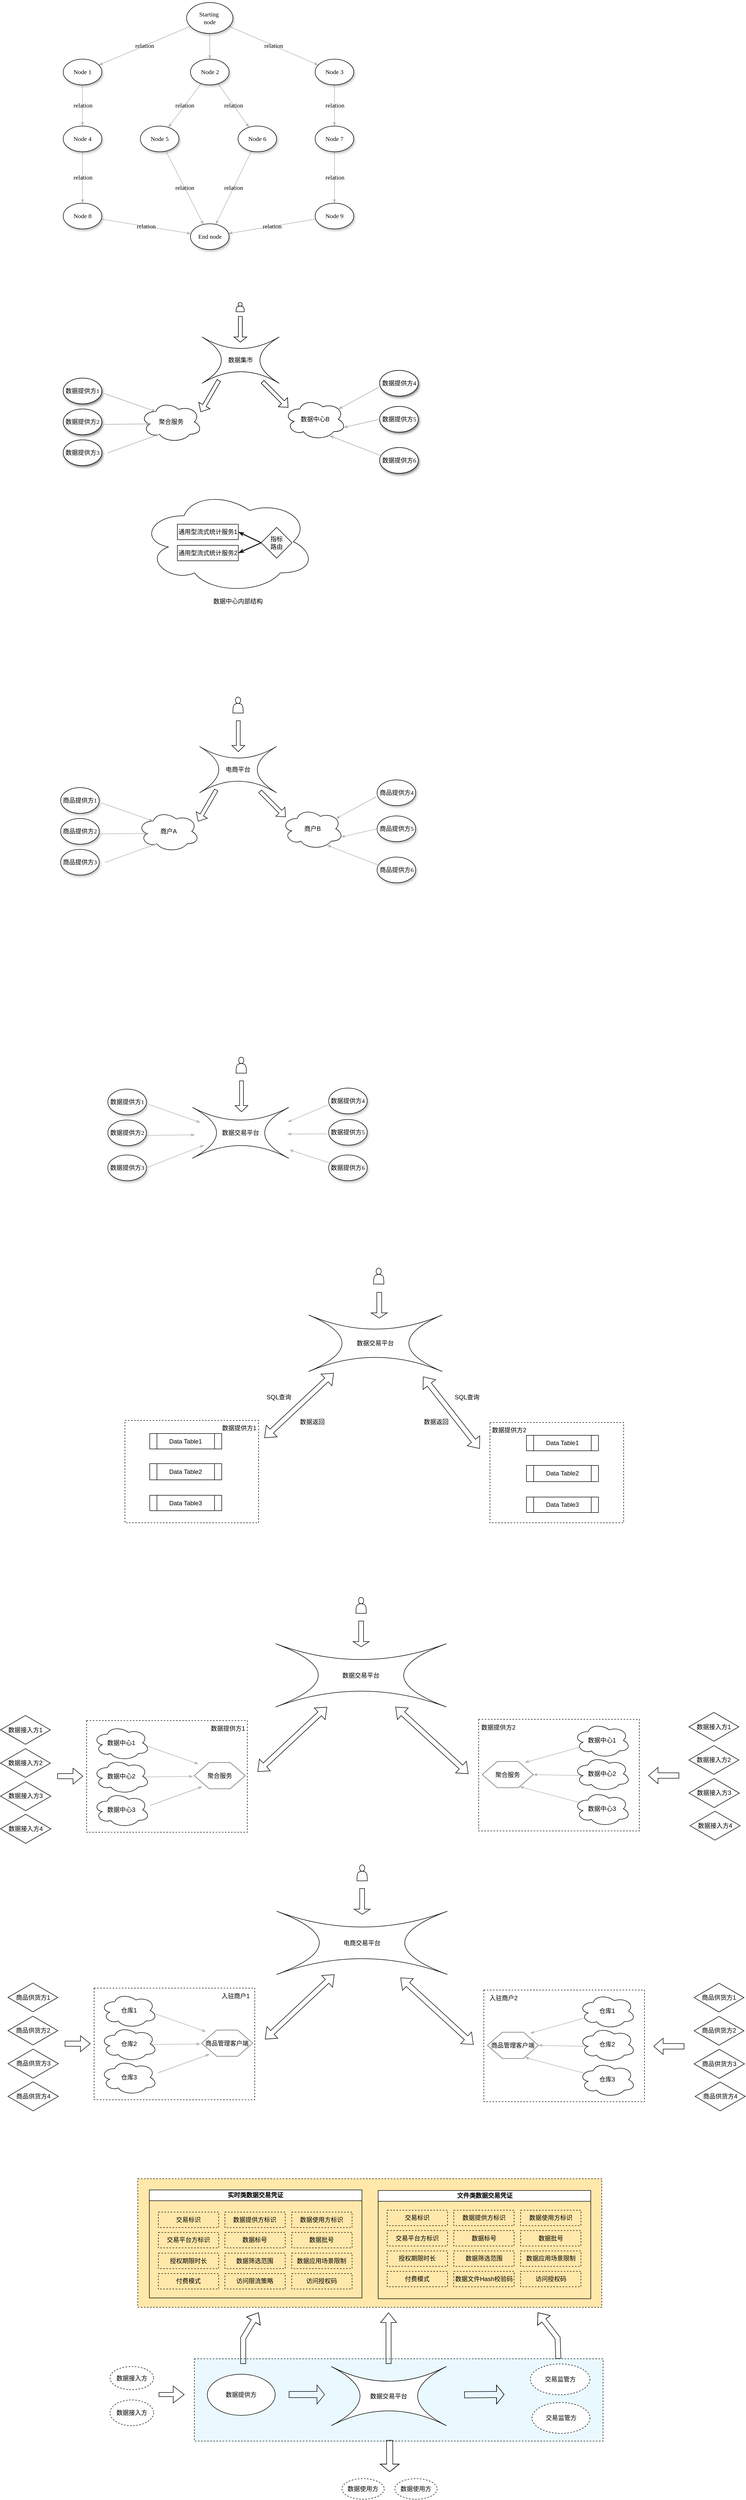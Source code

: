 <mxfile version="26.1.1">
  <diagram name="Page-1" id="42789a77-a242-8287-6e28-9cd8cfd52e62">
    <mxGraphModel dx="1254" dy="1685" grid="1" gridSize="10" guides="1" tooltips="1" connect="1" arrows="1" fold="1" page="1" pageScale="1" pageWidth="1100" pageHeight="850" background="none" math="0" shadow="0">
      <root>
        <mxCell id="0" />
        <mxCell id="1" parent="0" />
        <mxCell id="WbFGJnLKmoSwMzdrF1fv-106" value="" style="rounded=0;whiteSpace=wrap;html=1;dashed=1;fillColor=#EAF8FF;" vertex="1" parent="1">
          <mxGeometry x="465" y="4500" width="795" height="160" as="geometry" />
        </mxCell>
        <mxCell id="WbFGJnLKmoSwMzdrF1fv-78" value="" style="rounded=0;whiteSpace=wrap;html=1;dashed=1;fillColor=#FFE8AA;" vertex="1" parent="1">
          <mxGeometry x="355" y="4150" width="902.5" height="250" as="geometry" />
        </mxCell>
        <mxCell id="1ea317790d2ca983-12" style="edgeStyle=none;rounded=1;html=1;labelBackgroundColor=none;startArrow=none;startFill=0;startSize=5;endArrow=classicThin;endFill=1;endSize=5;jettySize=auto;orthogonalLoop=1;strokeColor=#B3B3B3;strokeWidth=1;fontFamily=Verdana;fontSize=12" parent="1" source="1ea317790d2ca983-1" target="1ea317790d2ca983-2" edge="1">
          <mxGeometry relative="1" as="geometry" />
        </mxCell>
        <mxCell id="1ea317790d2ca983-13" value="relation" style="edgeStyle=none;rounded=1;html=1;labelBackgroundColor=none;startArrow=none;startFill=0;startSize=5;endArrow=classicThin;endFill=1;endSize=5;jettySize=auto;orthogonalLoop=1;strokeColor=#B3B3B3;strokeWidth=1;fontFamily=Verdana;fontSize=12" parent="1" source="1ea317790d2ca983-1" target="1ea317790d2ca983-9" edge="1">
          <mxGeometry relative="1" as="geometry" />
        </mxCell>
        <mxCell id="1ea317790d2ca983-14" value="relation" style="edgeStyle=none;rounded=1;html=1;labelBackgroundColor=none;startArrow=none;startFill=0;startSize=5;endArrow=classicThin;endFill=1;endSize=5;jettySize=auto;orthogonalLoop=1;strokeColor=#B3B3B3;strokeWidth=1;fontFamily=Verdana;fontSize=12" parent="1" source="1ea317790d2ca983-1" target="1ea317790d2ca983-3" edge="1">
          <mxGeometry relative="1" as="geometry" />
        </mxCell>
        <mxCell id="1ea317790d2ca983-1" value="Starting&amp;nbsp;&lt;div&gt;node&lt;/div&gt;" style="ellipse;whiteSpace=wrap;html=1;rounded=0;shadow=1;comic=0;labelBackgroundColor=none;strokeWidth=1;fontFamily=Verdana;fontSize=12;align=center;" parent="1" vertex="1">
          <mxGeometry x="450" y="-80" width="90" height="60" as="geometry" />
        </mxCell>
        <mxCell id="1ea317790d2ca983-21" value="relation" style="edgeStyle=none;rounded=1;html=1;labelBackgroundColor=none;startArrow=none;startFill=0;startSize=5;endArrow=classicThin;endFill=1;endSize=5;jettySize=auto;orthogonalLoop=1;strokeColor=#B3B3B3;strokeWidth=1;fontFamily=Verdana;fontSize=12" parent="1" source="1ea317790d2ca983-2" target="1ea317790d2ca983-7" edge="1">
          <mxGeometry relative="1" as="geometry" />
        </mxCell>
        <mxCell id="1ea317790d2ca983-22" value="relation" style="edgeStyle=none;rounded=1;html=1;labelBackgroundColor=none;startArrow=none;startFill=0;startSize=5;endArrow=classicThin;endFill=1;endSize=5;jettySize=auto;orthogonalLoop=1;strokeColor=#B3B3B3;strokeWidth=1;fontFamily=Verdana;fontSize=12" parent="1" source="1ea317790d2ca983-2" target="1ea317790d2ca983-6" edge="1">
          <mxGeometry relative="1" as="geometry" />
        </mxCell>
        <mxCell id="1ea317790d2ca983-2" value="&lt;span&gt;Node 2&lt;/span&gt;" style="ellipse;whiteSpace=wrap;html=1;rounded=0;shadow=1;comic=0;labelBackgroundColor=none;strokeWidth=1;fontFamily=Verdana;fontSize=12;align=center;" parent="1" vertex="1">
          <mxGeometry x="457.5" y="30" width="75" height="50" as="geometry" />
        </mxCell>
        <mxCell id="1ea317790d2ca983-15" value="relation" style="edgeStyle=none;rounded=1;html=1;labelBackgroundColor=none;startArrow=none;startFill=0;startSize=5;endArrow=classicThin;endFill=1;endSize=5;jettySize=auto;orthogonalLoop=1;strokeColor=#B3B3B3;strokeWidth=1;fontFamily=Verdana;fontSize=12" parent="1" source="1ea317790d2ca983-3" target="1ea317790d2ca983-4" edge="1">
          <mxGeometry relative="1" as="geometry" />
        </mxCell>
        <mxCell id="1ea317790d2ca983-3" value="&lt;span&gt;Node 3&lt;/span&gt;" style="ellipse;whiteSpace=wrap;html=1;rounded=0;shadow=1;comic=0;labelBackgroundColor=none;strokeWidth=1;fontFamily=Verdana;fontSize=12;align=center;" parent="1" vertex="1">
          <mxGeometry x="700" y="30" width="75" height="50" as="geometry" />
        </mxCell>
        <mxCell id="1ea317790d2ca983-16" value="relation" style="edgeStyle=none;rounded=1;html=1;labelBackgroundColor=none;startArrow=none;startFill=0;startSize=5;endArrow=classicThin;endFill=1;endSize=5;jettySize=auto;orthogonalLoop=1;strokeColor=#B3B3B3;strokeWidth=1;fontFamily=Verdana;fontSize=12" parent="1" source="1ea317790d2ca983-4" target="1ea317790d2ca983-5" edge="1">
          <mxGeometry relative="1" as="geometry" />
        </mxCell>
        <mxCell id="1ea317790d2ca983-4" value="&lt;span&gt;Node 7&lt;/span&gt;" style="ellipse;whiteSpace=wrap;html=1;rounded=0;shadow=1;comic=0;labelBackgroundColor=none;strokeWidth=1;fontFamily=Verdana;fontSize=12;align=center;" parent="1" vertex="1">
          <mxGeometry x="700" y="160" width="75" height="50" as="geometry" />
        </mxCell>
        <mxCell id="1ea317790d2ca983-17" value="relation" style="edgeStyle=none;rounded=1;html=1;labelBackgroundColor=none;startArrow=none;startFill=0;startSize=5;endArrow=classicThin;endFill=1;endSize=5;jettySize=auto;orthogonalLoop=1;strokeColor=#B3B3B3;strokeWidth=1;fontFamily=Verdana;fontSize=12" parent="1" source="1ea317790d2ca983-5" target="1ea317790d2ca983-8" edge="1">
          <mxGeometry relative="1" as="geometry" />
        </mxCell>
        <mxCell id="1ea317790d2ca983-5" value="&lt;span&gt;Node 9&lt;/span&gt;" style="ellipse;whiteSpace=wrap;html=1;rounded=0;shadow=1;comic=0;labelBackgroundColor=none;strokeWidth=1;fontFamily=Verdana;fontSize=12;align=center;" parent="1" vertex="1">
          <mxGeometry x="700" y="310" width="75" height="50" as="geometry" />
        </mxCell>
        <mxCell id="1ea317790d2ca983-23" value="relation" style="edgeStyle=none;rounded=1;html=1;labelBackgroundColor=none;startArrow=none;startFill=0;startSize=5;endArrow=classicThin;endFill=1;endSize=5;jettySize=auto;orthogonalLoop=1;strokeColor=#B3B3B3;strokeWidth=1;fontFamily=Verdana;fontSize=12" parent="1" source="1ea317790d2ca983-6" target="1ea317790d2ca983-8" edge="1">
          <mxGeometry relative="1" as="geometry" />
        </mxCell>
        <mxCell id="1ea317790d2ca983-6" value="&lt;span&gt;Node 6&lt;/span&gt;" style="ellipse;whiteSpace=wrap;html=1;rounded=0;shadow=1;comic=0;labelBackgroundColor=none;strokeWidth=1;fontFamily=Verdana;fontSize=12;align=center;" parent="1" vertex="1">
          <mxGeometry x="550" y="160" width="75" height="50" as="geometry" />
        </mxCell>
        <mxCell id="1ea317790d2ca983-24" value="relation" style="edgeStyle=none;rounded=1;html=1;labelBackgroundColor=none;startArrow=none;startFill=0;startSize=5;endArrow=classicThin;endFill=1;endSize=5;jettySize=auto;orthogonalLoop=1;strokeColor=#B3B3B3;strokeWidth=1;fontFamily=Verdana;fontSize=12" parent="1" source="1ea317790d2ca983-7" target="1ea317790d2ca983-8" edge="1">
          <mxGeometry relative="1" as="geometry" />
        </mxCell>
        <mxCell id="1ea317790d2ca983-7" value="&lt;span&gt;Node 5&lt;/span&gt;" style="ellipse;whiteSpace=wrap;html=1;rounded=0;shadow=1;comic=0;labelBackgroundColor=none;strokeWidth=1;fontFamily=Verdana;fontSize=12;align=center;" parent="1" vertex="1">
          <mxGeometry x="360" y="160" width="75" height="50" as="geometry" />
        </mxCell>
        <mxCell id="1ea317790d2ca983-8" value="End node" style="ellipse;whiteSpace=wrap;html=1;rounded=0;shadow=1;comic=0;labelBackgroundColor=none;strokeWidth=1;fontFamily=Verdana;fontSize=12;align=center;" parent="1" vertex="1">
          <mxGeometry x="457.5" y="350" width="75" height="50" as="geometry" />
        </mxCell>
        <mxCell id="1ea317790d2ca983-19" value="relation" style="edgeStyle=none;rounded=1;html=1;labelBackgroundColor=none;startArrow=none;startFill=0;startSize=5;endArrow=classicThin;endFill=1;endSize=5;jettySize=auto;orthogonalLoop=1;strokeColor=#B3B3B3;strokeWidth=1;fontFamily=Verdana;fontSize=12" parent="1" source="1ea317790d2ca983-9" target="1ea317790d2ca983-10" edge="1">
          <mxGeometry relative="1" as="geometry" />
        </mxCell>
        <mxCell id="1ea317790d2ca983-9" value="Node 1" style="ellipse;whiteSpace=wrap;html=1;rounded=0;shadow=1;comic=0;labelBackgroundColor=none;strokeWidth=1;fontFamily=Verdana;fontSize=12;align=center;" parent="1" vertex="1">
          <mxGeometry x="210" y="30" width="75" height="50" as="geometry" />
        </mxCell>
        <mxCell id="1ea317790d2ca983-20" value="relation" style="edgeStyle=none;rounded=1;html=1;labelBackgroundColor=none;startArrow=none;startFill=0;startSize=5;endArrow=classicThin;endFill=1;endSize=5;jettySize=auto;orthogonalLoop=1;strokeColor=#B3B3B3;strokeWidth=1;fontFamily=Verdana;fontSize=12" parent="1" source="1ea317790d2ca983-10" target="1ea317790d2ca983-11" edge="1">
          <mxGeometry relative="1" as="geometry" />
        </mxCell>
        <mxCell id="1ea317790d2ca983-10" value="&lt;span&gt;Node 4&lt;/span&gt;" style="ellipse;whiteSpace=wrap;html=1;rounded=0;shadow=1;comic=0;labelBackgroundColor=none;strokeWidth=1;fontFamily=Verdana;fontSize=12;align=center;" parent="1" vertex="1">
          <mxGeometry x="210" y="160" width="75" height="50" as="geometry" />
        </mxCell>
        <mxCell id="1ea317790d2ca983-18" value="relation" style="edgeStyle=none;rounded=1;html=1;labelBackgroundColor=none;startArrow=none;startFill=0;startSize=5;endArrow=classicThin;endFill=1;endSize=5;jettySize=auto;orthogonalLoop=1;strokeColor=#B3B3B3;strokeWidth=1;fontFamily=Verdana;fontSize=12" parent="1" source="1ea317790d2ca983-11" target="1ea317790d2ca983-8" edge="1">
          <mxGeometry relative="1" as="geometry" />
        </mxCell>
        <mxCell id="1ea317790d2ca983-11" value="&lt;span&gt;Node 8&lt;/span&gt;" style="ellipse;whiteSpace=wrap;html=1;rounded=0;shadow=1;comic=0;labelBackgroundColor=none;strokeWidth=1;fontFamily=Verdana;fontSize=12;align=center;" parent="1" vertex="1">
          <mxGeometry x="210" y="310" width="75" height="50" as="geometry" />
        </mxCell>
        <mxCell id="JadHm6w2A9o158eFmOsi-1" value="数据提供方1" style="ellipse;whiteSpace=wrap;html=1;rounded=0;shadow=1;comic=0;labelBackgroundColor=none;strokeWidth=1;fontFamily=Verdana;fontSize=12;align=center;" parent="1" vertex="1">
          <mxGeometry x="210" y="650" width="75" height="50" as="geometry" />
        </mxCell>
        <mxCell id="JadHm6w2A9o158eFmOsi-2" value="数据提供方2" style="ellipse;whiteSpace=wrap;html=1;rounded=0;shadow=1;comic=0;labelBackgroundColor=none;strokeWidth=1;fontFamily=Verdana;fontSize=12;align=center;" parent="1" vertex="1">
          <mxGeometry x="210" y="710" width="75" height="50" as="geometry" />
        </mxCell>
        <mxCell id="JadHm6w2A9o158eFmOsi-5" value="聚合服务" style="ellipse;shape=cloud;whiteSpace=wrap;html=1;" parent="1" vertex="1">
          <mxGeometry x="360" y="695" width="120" height="80" as="geometry" />
        </mxCell>
        <mxCell id="JadHm6w2A9o158eFmOsi-6" value="数据提供方3" style="ellipse;whiteSpace=wrap;html=1;rounded=0;shadow=1;comic=0;labelBackgroundColor=none;strokeWidth=1;fontFamily=Verdana;fontSize=12;align=center;" parent="1" vertex="1">
          <mxGeometry x="210" y="770" width="75" height="50" as="geometry" />
        </mxCell>
        <mxCell id="JadHm6w2A9o158eFmOsi-7" value="数据中心B" style="ellipse;shape=cloud;whiteSpace=wrap;html=1;" parent="1" vertex="1">
          <mxGeometry x="640" y="690" width="120" height="80" as="geometry" />
        </mxCell>
        <mxCell id="JadHm6w2A9o158eFmOsi-8" value="数据提供方4" style="ellipse;whiteSpace=wrap;html=1;rounded=0;shadow=1;comic=0;labelBackgroundColor=none;strokeWidth=1;fontFamily=Verdana;fontSize=12;align=center;" parent="1" vertex="1">
          <mxGeometry x="825.5" y="635" width="75" height="50" as="geometry" />
        </mxCell>
        <mxCell id="JadHm6w2A9o158eFmOsi-9" value="数据提供方5" style="ellipse;whiteSpace=wrap;html=1;rounded=0;shadow=1;comic=0;labelBackgroundColor=none;strokeWidth=1;fontFamily=Verdana;fontSize=12;align=center;" parent="1" vertex="1">
          <mxGeometry x="825.5" y="705" width="75" height="50" as="geometry" />
        </mxCell>
        <mxCell id="JadHm6w2A9o158eFmOsi-10" value="数据提供方6" style="ellipse;whiteSpace=wrap;html=1;rounded=0;shadow=1;comic=0;labelBackgroundColor=none;strokeWidth=1;fontFamily=Verdana;fontSize=12;align=center;" parent="1" vertex="1">
          <mxGeometry x="825.5" y="785" width="75" height="50" as="geometry" />
        </mxCell>
        <mxCell id="JadHm6w2A9o158eFmOsi-11" value="" style="edgeStyle=none;rounded=1;html=1;labelBackgroundColor=none;startArrow=none;startFill=0;startSize=5;endArrow=classicThin;endFill=1;endSize=5;jettySize=auto;orthogonalLoop=1;strokeColor=#B3B3B3;strokeWidth=1;fontFamily=Verdana;fontSize=12;exitX=-0.027;exitY=0.66;exitDx=0;exitDy=0;exitPerimeter=0;entryX=0.88;entryY=0.25;entryDx=0;entryDy=0;entryPerimeter=0;" parent="1" source="JadHm6w2A9o158eFmOsi-8" target="JadHm6w2A9o158eFmOsi-7" edge="1">
          <mxGeometry x="-0.478" y="144" relative="1" as="geometry">
            <mxPoint x="930" y="695" as="sourcePoint" />
            <mxPoint x="760" y="723" as="targetPoint" />
            <mxPoint as="offset" />
          </mxGeometry>
        </mxCell>
        <mxCell id="JadHm6w2A9o158eFmOsi-12" value="" style="edgeStyle=none;rounded=1;html=1;labelBackgroundColor=none;startArrow=none;startFill=0;startSize=5;endArrow=classicThin;endFill=1;endSize=5;jettySize=auto;orthogonalLoop=1;strokeColor=#B3B3B3;strokeWidth=1;fontFamily=Verdana;fontSize=12;exitX=0;exitY=0.5;exitDx=0;exitDy=0;entryX=0.96;entryY=0.7;entryDx=0;entryDy=0;entryPerimeter=0;" parent="1" source="JadHm6w2A9o158eFmOsi-9" target="JadHm6w2A9o158eFmOsi-7" edge="1">
          <mxGeometry x="-0.478" y="144" relative="1" as="geometry">
            <mxPoint x="833.5" y="678" as="sourcePoint" />
            <mxPoint x="770" y="733" as="targetPoint" />
            <mxPoint as="offset" />
          </mxGeometry>
        </mxCell>
        <mxCell id="JadHm6w2A9o158eFmOsi-13" value="" style="edgeStyle=none;rounded=1;html=1;labelBackgroundColor=none;startArrow=none;startFill=0;startSize=5;endArrow=classicThin;endFill=1;endSize=5;jettySize=auto;orthogonalLoop=1;strokeColor=#B3B3B3;strokeWidth=1;fontFamily=Verdana;fontSize=12;entryX=0.733;entryY=0.9;entryDx=0;entryDy=0;entryPerimeter=0;exitX=0.08;exitY=0.34;exitDx=0;exitDy=0;exitPerimeter=0;" parent="1" source="JadHm6w2A9o158eFmOsi-10" target="JadHm6w2A9o158eFmOsi-7" edge="1">
          <mxGeometry x="-0.478" y="144" relative="1" as="geometry">
            <mxPoint x="817.5" y="795" as="sourcePoint" />
            <mxPoint x="780" y="743" as="targetPoint" />
            <mxPoint as="offset" />
          </mxGeometry>
        </mxCell>
        <mxCell id="JadHm6w2A9o158eFmOsi-14" value="" style="edgeStyle=none;rounded=1;html=1;labelBackgroundColor=none;startArrow=none;startFill=0;startSize=5;endArrow=classicThin;endFill=1;endSize=5;jettySize=auto;orthogonalLoop=1;strokeColor=#B3B3B3;strokeWidth=1;fontFamily=Verdana;fontSize=12;entryX=0.25;entryY=0.25;entryDx=0;entryDy=0;entryPerimeter=0;" parent="1" target="JadHm6w2A9o158eFmOsi-5" edge="1">
          <mxGeometry x="-0.478" y="144" relative="1" as="geometry">
            <mxPoint x="290" y="680" as="sourcePoint" />
            <mxPoint x="320" y="690" as="targetPoint" />
            <mxPoint as="offset" />
          </mxGeometry>
        </mxCell>
        <mxCell id="JadHm6w2A9o158eFmOsi-15" value="" style="edgeStyle=none;rounded=1;html=1;labelBackgroundColor=none;startArrow=none;startFill=0;startSize=5;endArrow=classicThin;endFill=1;endSize=5;jettySize=auto;orthogonalLoop=1;strokeColor=#B3B3B3;strokeWidth=1;fontFamily=Verdana;fontSize=12;entryX=0.16;entryY=0.55;entryDx=0;entryDy=0;entryPerimeter=0;" parent="1" target="JadHm6w2A9o158eFmOsi-5" edge="1">
          <mxGeometry x="-0.478" y="144" relative="1" as="geometry">
            <mxPoint x="285" y="740" as="sourcePoint" />
            <mxPoint x="355" y="775" as="targetPoint" />
            <mxPoint as="offset" />
          </mxGeometry>
        </mxCell>
        <mxCell id="JadHm6w2A9o158eFmOsi-16" value="" style="edgeStyle=none;rounded=1;html=1;labelBackgroundColor=none;startArrow=none;startFill=0;startSize=5;endArrow=classicThin;endFill=1;endSize=5;jettySize=auto;orthogonalLoop=1;strokeColor=#B3B3B3;strokeWidth=1;fontFamily=Verdana;fontSize=12;entryX=0.31;entryY=0.8;entryDx=0;entryDy=0;entryPerimeter=0;" parent="1" target="JadHm6w2A9o158eFmOsi-5" edge="1">
          <mxGeometry x="-0.478" y="144" relative="1" as="geometry">
            <mxPoint x="296" y="795.5" as="sourcePoint" />
            <mxPoint x="360" y="794.5" as="targetPoint" />
            <mxPoint as="offset" />
          </mxGeometry>
        </mxCell>
        <mxCell id="JadHm6w2A9o158eFmOsi-19" value="数据集市" style="shape=switch;whiteSpace=wrap;html=1;" parent="1" vertex="1">
          <mxGeometry x="480" y="570" width="150" height="90" as="geometry" />
        </mxCell>
        <mxCell id="JadHm6w2A9o158eFmOsi-20" value="" style="shape=actor;whiteSpace=wrap;html=1;" parent="1" vertex="1">
          <mxGeometry x="546.25" y="503" width="15.75" height="18" as="geometry" />
        </mxCell>
        <mxCell id="JadHm6w2A9o158eFmOsi-21" value="" style="shape=singleArrow;direction=south;whiteSpace=wrap;html=1;" parent="1" vertex="1">
          <mxGeometry x="542" y="530" width="25" height="50" as="geometry" />
        </mxCell>
        <mxCell id="JadHm6w2A9o158eFmOsi-23" value="" style="shape=singleArrow;direction=south;whiteSpace=wrap;html=1;rotation=30;" parent="1" vertex="1">
          <mxGeometry x="482.5" y="650" width="25" height="70" as="geometry" />
        </mxCell>
        <mxCell id="JadHm6w2A9o158eFmOsi-24" value="" style="shape=singleArrow;direction=south;whiteSpace=wrap;html=1;rotation=-45;" parent="1" vertex="1">
          <mxGeometry x="610" y="647" width="25" height="70" as="geometry" />
        </mxCell>
        <mxCell id="JadHm6w2A9o158eFmOsi-29" value="" style="ellipse;shape=cloud;whiteSpace=wrap;html=1;" parent="1" vertex="1">
          <mxGeometry x="360" y="867" width="340" height="202" as="geometry" />
        </mxCell>
        <mxCell id="JadHm6w2A9o158eFmOsi-33" value="指标&lt;div&gt;路由&lt;/div&gt;" style="rhombus;whiteSpace=wrap;html=1;" parent="1" vertex="1">
          <mxGeometry x="595" y="940" width="60" height="60" as="geometry" />
        </mxCell>
        <mxCell id="JadHm6w2A9o158eFmOsi-34" value="通用型流式统计服务2" style="rounded=0;whiteSpace=wrap;html=1;" parent="1" vertex="1">
          <mxGeometry x="432" y="975" width="118.5" height="30" as="geometry" />
        </mxCell>
        <mxCell id="JadHm6w2A9o158eFmOsi-35" value="" style="edgeStyle=none;rounded=1;html=1;labelBackgroundColor=none;startArrow=none;startFill=0;startSize=5;endArrow=classicThin;endFill=1;endSize=5;jettySize=auto;orthogonalLoop=1;strokeColor=#1A1A1A;strokeWidth=2;fontFamily=Verdana;fontSize=12;exitX=0;exitY=0.5;exitDx=0;exitDy=0;entryX=1;entryY=0.5;entryDx=0;entryDy=0;" parent="1" source="JadHm6w2A9o158eFmOsi-33" target="JadHm6w2A9o158eFmOsi-38" edge="1">
          <mxGeometry x="-0.478" y="144" relative="1" as="geometry">
            <mxPoint x="655" y="962.5" as="sourcePoint" />
            <mxPoint x="552" y="954.5" as="targetPoint" />
            <mxPoint as="offset" />
          </mxGeometry>
        </mxCell>
        <mxCell id="JadHm6w2A9o158eFmOsi-36" value="" style="edgeStyle=none;rounded=1;html=1;labelBackgroundColor=none;startArrow=none;startFill=0;startSize=5;endArrow=classicThin;endFill=1;endSize=5;jettySize=auto;orthogonalLoop=1;strokeColor=#1A1A1A;strokeWidth=2;fontFamily=Verdana;fontSize=12;entryX=1;entryY=0.5;entryDx=0;entryDy=0;exitX=0;exitY=0.5;exitDx=0;exitDy=0;" parent="1" source="JadHm6w2A9o158eFmOsi-33" target="JadHm6w2A9o158eFmOsi-34" edge="1">
          <mxGeometry x="-0.478" y="144" relative="1" as="geometry">
            <mxPoint x="587" y="972" as="sourcePoint" />
            <mxPoint x="554" y="965" as="targetPoint" />
            <mxPoint as="offset" />
          </mxGeometry>
        </mxCell>
        <mxCell id="JadHm6w2A9o158eFmOsi-37" value="数据中心内部结构" style="text;html=1;align=center;verticalAlign=middle;whiteSpace=wrap;rounded=0;" parent="1" vertex="1">
          <mxGeometry x="482" y="1069" width="136" height="30" as="geometry" />
        </mxCell>
        <mxCell id="JadHm6w2A9o158eFmOsi-38" value="通用型流式统计服务1" style="rounded=0;whiteSpace=wrap;html=1;" parent="1" vertex="1">
          <mxGeometry x="432" y="934" width="118.5" height="30" as="geometry" />
        </mxCell>
        <mxCell id="JadHm6w2A9o158eFmOsi-39" value="商品提供方1" style="ellipse;whiteSpace=wrap;html=1;rounded=0;shadow=1;comic=0;labelBackgroundColor=none;strokeWidth=1;fontFamily=Verdana;fontSize=12;align=center;" parent="1" vertex="1">
          <mxGeometry x="205" y="1446" width="75" height="50" as="geometry" />
        </mxCell>
        <mxCell id="JadHm6w2A9o158eFmOsi-40" value="商品提供方2" style="ellipse;whiteSpace=wrap;html=1;rounded=0;shadow=1;comic=0;labelBackgroundColor=none;strokeWidth=1;fontFamily=Verdana;fontSize=12;align=center;" parent="1" vertex="1">
          <mxGeometry x="205" y="1506" width="75" height="50" as="geometry" />
        </mxCell>
        <mxCell id="JadHm6w2A9o158eFmOsi-41" value="商户A" style="ellipse;shape=cloud;whiteSpace=wrap;html=1;" parent="1" vertex="1">
          <mxGeometry x="355" y="1491" width="120" height="80" as="geometry" />
        </mxCell>
        <mxCell id="JadHm6w2A9o158eFmOsi-42" value="商品提供方3" style="ellipse;whiteSpace=wrap;html=1;rounded=0;shadow=1;comic=0;labelBackgroundColor=none;strokeWidth=1;fontFamily=Verdana;fontSize=12;align=center;" parent="1" vertex="1">
          <mxGeometry x="205" y="1566" width="75" height="50" as="geometry" />
        </mxCell>
        <mxCell id="JadHm6w2A9o158eFmOsi-43" value="商户B" style="ellipse;shape=cloud;whiteSpace=wrap;html=1;" parent="1" vertex="1">
          <mxGeometry x="635" y="1486" width="120" height="80" as="geometry" />
        </mxCell>
        <mxCell id="JadHm6w2A9o158eFmOsi-44" value="商品提供方4" style="ellipse;whiteSpace=wrap;html=1;rounded=0;shadow=1;comic=0;labelBackgroundColor=none;strokeWidth=1;fontFamily=Verdana;fontSize=12;align=center;" parent="1" vertex="1">
          <mxGeometry x="820.5" y="1431" width="75" height="50" as="geometry" />
        </mxCell>
        <mxCell id="JadHm6w2A9o158eFmOsi-45" value="商品提供方5" style="ellipse;whiteSpace=wrap;html=1;rounded=0;shadow=1;comic=0;labelBackgroundColor=none;strokeWidth=1;fontFamily=Verdana;fontSize=12;align=center;" parent="1" vertex="1">
          <mxGeometry x="820.5" y="1501" width="75" height="50" as="geometry" />
        </mxCell>
        <mxCell id="JadHm6w2A9o158eFmOsi-46" value="商品提供方6" style="ellipse;whiteSpace=wrap;html=1;rounded=0;shadow=1;comic=0;labelBackgroundColor=none;strokeWidth=1;fontFamily=Verdana;fontSize=12;align=center;" parent="1" vertex="1">
          <mxGeometry x="820.5" y="1581" width="75" height="50" as="geometry" />
        </mxCell>
        <mxCell id="JadHm6w2A9o158eFmOsi-47" value="" style="edgeStyle=none;rounded=1;html=1;labelBackgroundColor=none;startArrow=none;startFill=0;startSize=5;endArrow=classicThin;endFill=1;endSize=5;jettySize=auto;orthogonalLoop=1;strokeColor=#B3B3B3;strokeWidth=1;fontFamily=Verdana;fontSize=12;exitX=-0.027;exitY=0.66;exitDx=0;exitDy=0;exitPerimeter=0;entryX=0.88;entryY=0.25;entryDx=0;entryDy=0;entryPerimeter=0;" parent="1" source="JadHm6w2A9o158eFmOsi-44" target="JadHm6w2A9o158eFmOsi-43" edge="1">
          <mxGeometry x="-0.478" y="144" relative="1" as="geometry">
            <mxPoint x="925" y="1491" as="sourcePoint" />
            <mxPoint x="755" y="1519" as="targetPoint" />
            <mxPoint as="offset" />
          </mxGeometry>
        </mxCell>
        <mxCell id="JadHm6w2A9o158eFmOsi-48" value="" style="edgeStyle=none;rounded=1;html=1;labelBackgroundColor=none;startArrow=none;startFill=0;startSize=5;endArrow=classicThin;endFill=1;endSize=5;jettySize=auto;orthogonalLoop=1;strokeColor=#B3B3B3;strokeWidth=1;fontFamily=Verdana;fontSize=12;exitX=0;exitY=0.5;exitDx=0;exitDy=0;entryX=0.96;entryY=0.7;entryDx=0;entryDy=0;entryPerimeter=0;" parent="1" source="JadHm6w2A9o158eFmOsi-45" target="JadHm6w2A9o158eFmOsi-43" edge="1">
          <mxGeometry x="-0.478" y="144" relative="1" as="geometry">
            <mxPoint x="828.5" y="1474" as="sourcePoint" />
            <mxPoint x="765" y="1529" as="targetPoint" />
            <mxPoint as="offset" />
          </mxGeometry>
        </mxCell>
        <mxCell id="JadHm6w2A9o158eFmOsi-49" value="" style="edgeStyle=none;rounded=1;html=1;labelBackgroundColor=none;startArrow=none;startFill=0;startSize=5;endArrow=classicThin;endFill=1;endSize=5;jettySize=auto;orthogonalLoop=1;strokeColor=#B3B3B3;strokeWidth=1;fontFamily=Verdana;fontSize=12;entryX=0.733;entryY=0.9;entryDx=0;entryDy=0;entryPerimeter=0;exitX=0.08;exitY=0.34;exitDx=0;exitDy=0;exitPerimeter=0;" parent="1" source="JadHm6w2A9o158eFmOsi-46" target="JadHm6w2A9o158eFmOsi-43" edge="1">
          <mxGeometry x="-0.478" y="144" relative="1" as="geometry">
            <mxPoint x="812.5" y="1591" as="sourcePoint" />
            <mxPoint x="775" y="1539" as="targetPoint" />
            <mxPoint as="offset" />
          </mxGeometry>
        </mxCell>
        <mxCell id="JadHm6w2A9o158eFmOsi-50" value="" style="edgeStyle=none;rounded=1;html=1;labelBackgroundColor=none;startArrow=none;startFill=0;startSize=5;endArrow=classicThin;endFill=1;endSize=5;jettySize=auto;orthogonalLoop=1;strokeColor=#B3B3B3;strokeWidth=1;fontFamily=Verdana;fontSize=12;entryX=0.25;entryY=0.25;entryDx=0;entryDy=0;entryPerimeter=0;" parent="1" target="JadHm6w2A9o158eFmOsi-41" edge="1">
          <mxGeometry x="-0.478" y="144" relative="1" as="geometry">
            <mxPoint x="285" y="1476" as="sourcePoint" />
            <mxPoint x="315" y="1486" as="targetPoint" />
            <mxPoint as="offset" />
          </mxGeometry>
        </mxCell>
        <mxCell id="JadHm6w2A9o158eFmOsi-51" value="" style="edgeStyle=none;rounded=1;html=1;labelBackgroundColor=none;startArrow=none;startFill=0;startSize=5;endArrow=classicThin;endFill=1;endSize=5;jettySize=auto;orthogonalLoop=1;strokeColor=#B3B3B3;strokeWidth=1;fontFamily=Verdana;fontSize=12;entryX=0.16;entryY=0.55;entryDx=0;entryDy=0;entryPerimeter=0;" parent="1" target="JadHm6w2A9o158eFmOsi-41" edge="1">
          <mxGeometry x="-0.478" y="144" relative="1" as="geometry">
            <mxPoint x="280" y="1536" as="sourcePoint" />
            <mxPoint x="350" y="1571" as="targetPoint" />
            <mxPoint as="offset" />
          </mxGeometry>
        </mxCell>
        <mxCell id="JadHm6w2A9o158eFmOsi-52" value="" style="edgeStyle=none;rounded=1;html=1;labelBackgroundColor=none;startArrow=none;startFill=0;startSize=5;endArrow=classicThin;endFill=1;endSize=5;jettySize=auto;orthogonalLoop=1;strokeColor=#B3B3B3;strokeWidth=1;fontFamily=Verdana;fontSize=12;entryX=0.31;entryY=0.8;entryDx=0;entryDy=0;entryPerimeter=0;" parent="1" target="JadHm6w2A9o158eFmOsi-41" edge="1">
          <mxGeometry x="-0.478" y="144" relative="1" as="geometry">
            <mxPoint x="291" y="1591.5" as="sourcePoint" />
            <mxPoint x="355" y="1590.5" as="targetPoint" />
            <mxPoint as="offset" />
          </mxGeometry>
        </mxCell>
        <mxCell id="JadHm6w2A9o158eFmOsi-53" value="电商平台" style="shape=switch;whiteSpace=wrap;html=1;" parent="1" vertex="1">
          <mxGeometry x="475" y="1366" width="150" height="90" as="geometry" />
        </mxCell>
        <mxCell id="JadHm6w2A9o158eFmOsi-54" value="" style="shape=actor;whiteSpace=wrap;html=1;" parent="1" vertex="1">
          <mxGeometry x="540" y="1270" width="20" height="31" as="geometry" />
        </mxCell>
        <mxCell id="JadHm6w2A9o158eFmOsi-55" value="" style="shape=singleArrow;direction=south;whiteSpace=wrap;html=1;" parent="1" vertex="1">
          <mxGeometry x="538" y="1316" width="25" height="60" as="geometry" />
        </mxCell>
        <mxCell id="JadHm6w2A9o158eFmOsi-56" value="" style="shape=singleArrow;direction=south;whiteSpace=wrap;html=1;rotation=30;" parent="1" vertex="1">
          <mxGeometry x="477.5" y="1446" width="25" height="70" as="geometry" />
        </mxCell>
        <mxCell id="JadHm6w2A9o158eFmOsi-57" value="" style="shape=singleArrow;direction=south;whiteSpace=wrap;html=1;rotation=-45;" parent="1" vertex="1">
          <mxGeometry x="605" y="1443" width="25" height="70" as="geometry" />
        </mxCell>
        <mxCell id="JadHm6w2A9o158eFmOsi-77" value="数据提供方1" style="ellipse;whiteSpace=wrap;html=1;rounded=0;shadow=1;comic=0;labelBackgroundColor=none;strokeWidth=1;fontFamily=Verdana;fontSize=12;align=center;" parent="1" vertex="1">
          <mxGeometry x="296.75" y="2032" width="75" height="50" as="geometry" />
        </mxCell>
        <mxCell id="JadHm6w2A9o158eFmOsi-78" value="数据提供方2" style="ellipse;whiteSpace=wrap;html=1;rounded=0;shadow=1;comic=0;labelBackgroundColor=none;strokeWidth=1;fontFamily=Verdana;fontSize=12;align=center;" parent="1" vertex="1">
          <mxGeometry x="296.75" y="2092" width="75" height="50" as="geometry" />
        </mxCell>
        <mxCell id="JadHm6w2A9o158eFmOsi-80" value="数据提供方3" style="ellipse;whiteSpace=wrap;html=1;rounded=0;shadow=1;comic=0;labelBackgroundColor=none;strokeWidth=1;fontFamily=Verdana;fontSize=12;align=center;" parent="1" vertex="1">
          <mxGeometry x="296.75" y="2160" width="75" height="50" as="geometry" />
        </mxCell>
        <mxCell id="JadHm6w2A9o158eFmOsi-82" value="数据提供方4" style="ellipse;whiteSpace=wrap;html=1;rounded=0;shadow=1;comic=0;labelBackgroundColor=none;strokeWidth=1;fontFamily=Verdana;fontSize=12;align=center;" parent="1" vertex="1">
          <mxGeometry x="726.25" y="2030" width="75" height="50" as="geometry" />
        </mxCell>
        <mxCell id="JadHm6w2A9o158eFmOsi-83" value="数据提供方5" style="ellipse;whiteSpace=wrap;html=1;rounded=0;shadow=1;comic=0;labelBackgroundColor=none;strokeWidth=1;fontFamily=Verdana;fontSize=12;align=center;" parent="1" vertex="1">
          <mxGeometry x="726.25" y="2091" width="75" height="50" as="geometry" />
        </mxCell>
        <mxCell id="JadHm6w2A9o158eFmOsi-84" value="数据提供方6" style="ellipse;whiteSpace=wrap;html=1;rounded=0;shadow=1;comic=0;labelBackgroundColor=none;strokeWidth=1;fontFamily=Verdana;fontSize=12;align=center;" parent="1" vertex="1">
          <mxGeometry x="726.25" y="2160" width="75" height="50" as="geometry" />
        </mxCell>
        <mxCell id="JadHm6w2A9o158eFmOsi-85" value="" style="edgeStyle=none;rounded=1;html=1;labelBackgroundColor=none;startArrow=none;startFill=0;startSize=5;endArrow=classicThin;endFill=1;endSize=5;jettySize=auto;orthogonalLoop=1;strokeColor=#B3B3B3;strokeWidth=1;fontFamily=Verdana;fontSize=12;exitX=-0.027;exitY=0.66;exitDx=0;exitDy=0;exitPerimeter=0;entryX=0.88;entryY=0.25;entryDx=0;entryDy=0;entryPerimeter=0;" parent="1" source="JadHm6w2A9o158eFmOsi-82" edge="1">
          <mxGeometry x="-0.478" y="144" relative="1" as="geometry">
            <mxPoint x="830.75" y="2081" as="sourcePoint" />
            <mxPoint x="646.35" y="2096" as="targetPoint" />
            <mxPoint as="offset" />
          </mxGeometry>
        </mxCell>
        <mxCell id="JadHm6w2A9o158eFmOsi-86" value="" style="edgeStyle=none;rounded=1;html=1;labelBackgroundColor=none;startArrow=none;startFill=0;startSize=5;endArrow=classicThin;endFill=1;endSize=5;jettySize=auto;orthogonalLoop=1;strokeColor=#B3B3B3;strokeWidth=1;fontFamily=Verdana;fontSize=12;exitX=0;exitY=0.5;exitDx=0;exitDy=0;" parent="1" edge="1">
          <mxGeometry x="-0.478" y="144" relative="1" as="geometry">
            <mxPoint x="723.25" y="2119" as="sourcePoint" />
            <mxPoint x="645.75" y="2119.453" as="targetPoint" />
            <mxPoint as="offset" />
          </mxGeometry>
        </mxCell>
        <mxCell id="JadHm6w2A9o158eFmOsi-87" value="" style="edgeStyle=none;rounded=1;html=1;labelBackgroundColor=none;startArrow=none;startFill=0;startSize=5;endArrow=classicThin;endFill=1;endSize=5;jettySize=auto;orthogonalLoop=1;strokeColor=#B3B3B3;strokeWidth=1;fontFamily=Verdana;fontSize=12;exitX=0.08;exitY=0.34;exitDx=0;exitDy=0;exitPerimeter=0;" parent="1" source="JadHm6w2A9o158eFmOsi-84" edge="1">
          <mxGeometry x="-0.478" y="144" relative="1" as="geometry">
            <mxPoint x="816.25" y="2181" as="sourcePoint" />
            <mxPoint x="650" y="2150" as="targetPoint" />
            <mxPoint as="offset" />
          </mxGeometry>
        </mxCell>
        <mxCell id="JadHm6w2A9o158eFmOsi-88" value="" style="edgeStyle=none;rounded=1;html=1;labelBackgroundColor=none;startArrow=none;startFill=0;startSize=5;endArrow=classicThin;endFill=1;endSize=5;jettySize=auto;orthogonalLoop=1;strokeColor=#B3B3B3;strokeWidth=1;fontFamily=Verdana;fontSize=12;entryX=0.25;entryY=0.25;entryDx=0;entryDy=0;entryPerimeter=0;" parent="1" edge="1">
          <mxGeometry x="-0.478" y="144" relative="1" as="geometry">
            <mxPoint x="376.75" y="2062" as="sourcePoint" />
            <mxPoint x="476.75" y="2097" as="targetPoint" />
            <mxPoint as="offset" />
          </mxGeometry>
        </mxCell>
        <mxCell id="JadHm6w2A9o158eFmOsi-89" value="" style="edgeStyle=none;rounded=1;html=1;labelBackgroundColor=none;startArrow=none;startFill=0;startSize=5;endArrow=classicThin;endFill=1;endSize=5;jettySize=auto;orthogonalLoop=1;strokeColor=#B3B3B3;strokeWidth=1;fontFamily=Verdana;fontSize=12;entryX=0.16;entryY=0.55;entryDx=0;entryDy=0;entryPerimeter=0;" parent="1" edge="1">
          <mxGeometry x="-0.478" y="144" relative="1" as="geometry">
            <mxPoint x="371.75" y="2122" as="sourcePoint" />
            <mxPoint x="465.95" y="2121" as="targetPoint" />
            <mxPoint as="offset" />
          </mxGeometry>
        </mxCell>
        <mxCell id="JadHm6w2A9o158eFmOsi-90" value="" style="edgeStyle=none;rounded=1;html=1;labelBackgroundColor=none;startArrow=none;startFill=0;startSize=5;endArrow=classicThin;endFill=1;endSize=5;jettySize=auto;orthogonalLoop=1;strokeColor=#B3B3B3;strokeWidth=1;fontFamily=Verdana;fontSize=12;entryX=0.31;entryY=0.8;entryDx=0;entryDy=0;entryPerimeter=0;exitX=1;exitY=0.5;exitDx=0;exitDy=0;" parent="1" source="JadHm6w2A9o158eFmOsi-80" edge="1">
          <mxGeometry x="-0.478" y="144" relative="1" as="geometry">
            <mxPoint x="382.75" y="2177.5" as="sourcePoint" />
            <mxPoint x="483.95" y="2141" as="targetPoint" />
            <mxPoint as="offset" />
          </mxGeometry>
        </mxCell>
        <mxCell id="JadHm6w2A9o158eFmOsi-91" value="数据交易平台" style="shape=switch;whiteSpace=wrap;html=1;" parent="1" vertex="1">
          <mxGeometry x="461.25" y="2067.5" width="187.5" height="99" as="geometry" />
        </mxCell>
        <mxCell id="JadHm6w2A9o158eFmOsi-92" value="" style="shape=actor;whiteSpace=wrap;html=1;" parent="1" vertex="1">
          <mxGeometry x="546.25" y="1970" width="20" height="31" as="geometry" />
        </mxCell>
        <mxCell id="JadHm6w2A9o158eFmOsi-93" value="" style="shape=singleArrow;direction=south;whiteSpace=wrap;html=1;" parent="1" vertex="1">
          <mxGeometry x="544.25" y="2016" width="25" height="60" as="geometry" />
        </mxCell>
        <mxCell id="J39QNY5taY0jpt4NfU4f-1" value="数据提供方1" style="ellipse;whiteSpace=wrap;html=1;rounded=0;shadow=1;comic=0;labelBackgroundColor=none;strokeWidth=1;fontFamily=Verdana;fontSize=12;align=center;" parent="1" vertex="1">
          <mxGeometry x="210" y="650" width="75" height="50" as="geometry" />
        </mxCell>
        <mxCell id="J39QNY5taY0jpt4NfU4f-2" value="数据提供方2" style="ellipse;whiteSpace=wrap;html=1;rounded=0;shadow=1;comic=0;labelBackgroundColor=none;strokeWidth=1;fontFamily=Verdana;fontSize=12;align=center;" parent="1" vertex="1">
          <mxGeometry x="210" y="710" width="75" height="50" as="geometry" />
        </mxCell>
        <mxCell id="J39QNY5taY0jpt4NfU4f-3" value="聚合服务" style="ellipse;shape=cloud;whiteSpace=wrap;html=1;" parent="1" vertex="1">
          <mxGeometry x="360" y="695" width="120" height="80" as="geometry" />
        </mxCell>
        <mxCell id="J39QNY5taY0jpt4NfU4f-4" value="数据提供方3" style="ellipse;whiteSpace=wrap;html=1;rounded=0;shadow=1;comic=0;labelBackgroundColor=none;strokeWidth=1;fontFamily=Verdana;fontSize=12;align=center;" parent="1" vertex="1">
          <mxGeometry x="210" y="770" width="75" height="50" as="geometry" />
        </mxCell>
        <mxCell id="J39QNY5taY0jpt4NfU4f-5" value="数据中心B" style="ellipse;shape=cloud;whiteSpace=wrap;html=1;" parent="1" vertex="1">
          <mxGeometry x="640" y="690" width="120" height="80" as="geometry" />
        </mxCell>
        <mxCell id="J39QNY5taY0jpt4NfU4f-6" value="数据提供方4" style="ellipse;whiteSpace=wrap;html=1;rounded=0;shadow=1;comic=0;labelBackgroundColor=none;strokeWidth=1;fontFamily=Verdana;fontSize=12;align=center;" parent="1" vertex="1">
          <mxGeometry x="825.5" y="635" width="75" height="50" as="geometry" />
        </mxCell>
        <mxCell id="J39QNY5taY0jpt4NfU4f-7" value="数据提供方5" style="ellipse;whiteSpace=wrap;html=1;rounded=0;shadow=1;comic=0;labelBackgroundColor=none;strokeWidth=1;fontFamily=Verdana;fontSize=12;align=center;" parent="1" vertex="1">
          <mxGeometry x="825.5" y="705" width="75" height="50" as="geometry" />
        </mxCell>
        <mxCell id="J39QNY5taY0jpt4NfU4f-8" value="数据提供方6" style="ellipse;whiteSpace=wrap;html=1;rounded=0;shadow=1;comic=0;labelBackgroundColor=none;strokeWidth=1;fontFamily=Verdana;fontSize=12;align=center;" parent="1" vertex="1">
          <mxGeometry x="825.5" y="785" width="75" height="50" as="geometry" />
        </mxCell>
        <mxCell id="J39QNY5taY0jpt4NfU4f-9" value="" style="edgeStyle=none;rounded=1;html=1;labelBackgroundColor=none;startArrow=none;startFill=0;startSize=5;endArrow=classicThin;endFill=1;endSize=5;jettySize=auto;orthogonalLoop=1;strokeColor=#B3B3B3;strokeWidth=1;fontFamily=Verdana;fontSize=12;exitX=-0.027;exitY=0.66;exitDx=0;exitDy=0;exitPerimeter=0;entryX=0.88;entryY=0.25;entryDx=0;entryDy=0;entryPerimeter=0;" parent="1" source="J39QNY5taY0jpt4NfU4f-6" target="J39QNY5taY0jpt4NfU4f-5" edge="1">
          <mxGeometry x="-0.478" y="144" relative="1" as="geometry">
            <mxPoint x="930" y="695" as="sourcePoint" />
            <mxPoint x="760" y="723" as="targetPoint" />
            <mxPoint as="offset" />
          </mxGeometry>
        </mxCell>
        <mxCell id="J39QNY5taY0jpt4NfU4f-10" value="" style="edgeStyle=none;rounded=1;html=1;labelBackgroundColor=none;startArrow=none;startFill=0;startSize=5;endArrow=classicThin;endFill=1;endSize=5;jettySize=auto;orthogonalLoop=1;strokeColor=#B3B3B3;strokeWidth=1;fontFamily=Verdana;fontSize=12;exitX=0;exitY=0.5;exitDx=0;exitDy=0;entryX=0.96;entryY=0.7;entryDx=0;entryDy=0;entryPerimeter=0;" parent="1" source="J39QNY5taY0jpt4NfU4f-7" target="J39QNY5taY0jpt4NfU4f-5" edge="1">
          <mxGeometry x="-0.478" y="144" relative="1" as="geometry">
            <mxPoint x="833.5" y="678" as="sourcePoint" />
            <mxPoint x="770" y="733" as="targetPoint" />
            <mxPoint as="offset" />
          </mxGeometry>
        </mxCell>
        <mxCell id="J39QNY5taY0jpt4NfU4f-11" value="" style="edgeStyle=none;rounded=1;html=1;labelBackgroundColor=none;startArrow=none;startFill=0;startSize=5;endArrow=classicThin;endFill=1;endSize=5;jettySize=auto;orthogonalLoop=1;strokeColor=#B3B3B3;strokeWidth=1;fontFamily=Verdana;fontSize=12;entryX=0.733;entryY=0.9;entryDx=0;entryDy=0;entryPerimeter=0;exitX=0.08;exitY=0.34;exitDx=0;exitDy=0;exitPerimeter=0;" parent="1" source="J39QNY5taY0jpt4NfU4f-8" target="J39QNY5taY0jpt4NfU4f-5" edge="1">
          <mxGeometry x="-0.478" y="144" relative="1" as="geometry">
            <mxPoint x="817.5" y="795" as="sourcePoint" />
            <mxPoint x="780" y="743" as="targetPoint" />
            <mxPoint as="offset" />
          </mxGeometry>
        </mxCell>
        <mxCell id="J39QNY5taY0jpt4NfU4f-12" value="" style="edgeStyle=none;rounded=1;html=1;labelBackgroundColor=none;startArrow=none;startFill=0;startSize=5;endArrow=classicThin;endFill=1;endSize=5;jettySize=auto;orthogonalLoop=1;strokeColor=#B3B3B3;strokeWidth=1;fontFamily=Verdana;fontSize=12;entryX=0.25;entryY=0.25;entryDx=0;entryDy=0;entryPerimeter=0;" parent="1" target="J39QNY5taY0jpt4NfU4f-3" edge="1">
          <mxGeometry x="-0.478" y="144" relative="1" as="geometry">
            <mxPoint x="290" y="680" as="sourcePoint" />
            <mxPoint x="320" y="690" as="targetPoint" />
            <mxPoint as="offset" />
          </mxGeometry>
        </mxCell>
        <mxCell id="J39QNY5taY0jpt4NfU4f-13" value="" style="edgeStyle=none;rounded=1;html=1;labelBackgroundColor=none;startArrow=none;startFill=0;startSize=5;endArrow=classicThin;endFill=1;endSize=5;jettySize=auto;orthogonalLoop=1;strokeColor=#B3B3B3;strokeWidth=1;fontFamily=Verdana;fontSize=12;entryX=0.16;entryY=0.55;entryDx=0;entryDy=0;entryPerimeter=0;" parent="1" target="J39QNY5taY0jpt4NfU4f-3" edge="1">
          <mxGeometry x="-0.478" y="144" relative="1" as="geometry">
            <mxPoint x="285" y="740" as="sourcePoint" />
            <mxPoint x="355" y="775" as="targetPoint" />
            <mxPoint as="offset" />
          </mxGeometry>
        </mxCell>
        <mxCell id="J39QNY5taY0jpt4NfU4f-14" value="" style="edgeStyle=none;rounded=1;html=1;labelBackgroundColor=none;startArrow=none;startFill=0;startSize=5;endArrow=classicThin;endFill=1;endSize=5;jettySize=auto;orthogonalLoop=1;strokeColor=#B3B3B3;strokeWidth=1;fontFamily=Verdana;fontSize=12;entryX=0.31;entryY=0.8;entryDx=0;entryDy=0;entryPerimeter=0;" parent="1" target="J39QNY5taY0jpt4NfU4f-3" edge="1">
          <mxGeometry x="-0.478" y="144" relative="1" as="geometry">
            <mxPoint x="296" y="795.5" as="sourcePoint" />
            <mxPoint x="360" y="794.5" as="targetPoint" />
            <mxPoint as="offset" />
          </mxGeometry>
        </mxCell>
        <mxCell id="J39QNY5taY0jpt4NfU4f-15" value="数据集市" style="shape=switch;whiteSpace=wrap;html=1;" parent="1" vertex="1">
          <mxGeometry x="480" y="570" width="150" height="90" as="geometry" />
        </mxCell>
        <mxCell id="J39QNY5taY0jpt4NfU4f-16" value="" style="shape=actor;whiteSpace=wrap;html=1;" parent="1" vertex="1">
          <mxGeometry x="546.25" y="503" width="15.75" height="18" as="geometry" />
        </mxCell>
        <mxCell id="J39QNY5taY0jpt4NfU4f-17" value="" style="shape=singleArrow;direction=south;whiteSpace=wrap;html=1;" parent="1" vertex="1">
          <mxGeometry x="542" y="530" width="25" height="50" as="geometry" />
        </mxCell>
        <mxCell id="J39QNY5taY0jpt4NfU4f-18" value="" style="shape=singleArrow;direction=south;whiteSpace=wrap;html=1;rotation=30;" parent="1" vertex="1">
          <mxGeometry x="482.5" y="650" width="25" height="70" as="geometry" />
        </mxCell>
        <mxCell id="J39QNY5taY0jpt4NfU4f-19" value="" style="shape=singleArrow;direction=south;whiteSpace=wrap;html=1;rotation=-45;" parent="1" vertex="1">
          <mxGeometry x="610" y="647" width="25" height="70" as="geometry" />
        </mxCell>
        <mxCell id="J39QNY5taY0jpt4NfU4f-61" value="" style="rounded=0;whiteSpace=wrap;html=1;dashed=1;" parent="1" vertex="1">
          <mxGeometry x="255.5" y="3259.5" width="312.5" height="217" as="geometry" />
        </mxCell>
        <mxCell id="J39QNY5taY0jpt4NfU4f-63" value="" style="edgeStyle=none;rounded=1;html=1;labelBackgroundColor=none;startArrow=none;startFill=0;startSize=5;endArrow=classicThin;endFill=1;endSize=5;jettySize=auto;orthogonalLoop=1;strokeColor=#B3B3B3;strokeWidth=1;fontFamily=Verdana;fontSize=12;entryX=0.25;entryY=0.25;entryDx=0;entryDy=0;entryPerimeter=0;" parent="1" edge="1">
          <mxGeometry x="-0.478" y="144" relative="1" as="geometry">
            <mxPoint x="373" y="3309" as="sourcePoint" />
            <mxPoint x="473" y="3344" as="targetPoint" />
            <mxPoint as="offset" />
          </mxGeometry>
        </mxCell>
        <mxCell id="J39QNY5taY0jpt4NfU4f-64" value="" style="edgeStyle=none;rounded=1;html=1;labelBackgroundColor=none;startArrow=none;startFill=0;startSize=5;endArrow=classicThin;endFill=1;endSize=5;jettySize=auto;orthogonalLoop=1;strokeColor=#B3B3B3;strokeWidth=1;fontFamily=Verdana;fontSize=12;entryX=0.16;entryY=0.55;entryDx=0;entryDy=0;entryPerimeter=0;" parent="1" edge="1">
          <mxGeometry x="-0.478" y="144" relative="1" as="geometry">
            <mxPoint x="368" y="3369" as="sourcePoint" />
            <mxPoint x="462.2" y="3368" as="targetPoint" />
            <mxPoint as="offset" />
          </mxGeometry>
        </mxCell>
        <mxCell id="J39QNY5taY0jpt4NfU4f-65" value="" style="edgeStyle=none;rounded=1;html=1;labelBackgroundColor=none;startArrow=none;startFill=0;startSize=5;endArrow=classicThin;endFill=1;endSize=5;jettySize=auto;orthogonalLoop=1;strokeColor=#B3B3B3;strokeWidth=1;fontFamily=Verdana;fontSize=12;entryX=0.31;entryY=0.8;entryDx=0;entryDy=0;entryPerimeter=0;" parent="1" edge="1">
          <mxGeometry x="-0.478" y="144" relative="1" as="geometry">
            <mxPoint x="379" y="3424.5" as="sourcePoint" />
            <mxPoint x="480.2" y="3388" as="targetPoint" />
            <mxPoint as="offset" />
          </mxGeometry>
        </mxCell>
        <mxCell id="J39QNY5taY0jpt4NfU4f-69" value="" style="edgeStyle=none;rounded=1;html=1;labelBackgroundColor=none;startArrow=none;startFill=0;startSize=5;endArrow=classicThin;endFill=1;endSize=5;jettySize=auto;orthogonalLoop=1;strokeColor=#B3B3B3;strokeWidth=1;fontFamily=Verdana;fontSize=12;entryX=0.31;entryY=0.8;entryDx=0;entryDy=0;entryPerimeter=0;" parent="1" edge="1">
          <mxGeometry x="-0.478" y="144" relative="1" as="geometry">
            <mxPoint x="379" y="3424.5" as="sourcePoint" />
            <mxPoint x="480.2" y="3388" as="targetPoint" />
            <mxPoint as="offset" />
          </mxGeometry>
        </mxCell>
        <mxCell id="J39QNY5taY0jpt4NfU4f-70" value="数据中心1" style="ellipse;shape=cloud;whiteSpace=wrap;html=1;" parent="1" vertex="1">
          <mxGeometry x="268.25" y="3269" width="110" height="68" as="geometry" />
        </mxCell>
        <mxCell id="J39QNY5taY0jpt4NfU4f-71" value="数据中心2" style="ellipse;shape=cloud;whiteSpace=wrap;html=1;" parent="1" vertex="1">
          <mxGeometry x="268.25" y="3334" width="110" height="68" as="geometry" />
        </mxCell>
        <mxCell id="J39QNY5taY0jpt4NfU4f-72" value="数据中心3" style="ellipse;shape=cloud;whiteSpace=wrap;html=1;" parent="1" vertex="1">
          <mxGeometry x="268.25" y="3399" width="110" height="68" as="geometry" />
        </mxCell>
        <mxCell id="J39QNY5taY0jpt4NfU4f-73" value="聚合服务" style="shape=hexagon;perimeter=hexagonPerimeter2;whiteSpace=wrap;html=1;size=0.294;strokeColor=light-dark(#635f5f, #ededed);" parent="1" vertex="1">
          <mxGeometry x="464.75" y="3341" width="99.25" height="51" as="geometry" />
        </mxCell>
        <mxCell id="J39QNY5taY0jpt4NfU4f-75" value="数据提供方1" style="text;html=1;align=center;verticalAlign=middle;whiteSpace=wrap;rounded=0;" parent="1" vertex="1">
          <mxGeometry x="493" y="3259.5" width="75" height="30" as="geometry" />
        </mxCell>
        <mxCell id="J39QNY5taY0jpt4NfU4f-76" value="数据交易平台" style="shape=switch;whiteSpace=wrap;html=1;" parent="1" vertex="1">
          <mxGeometry x="623" y="3110" width="332.25" height="123" as="geometry" />
        </mxCell>
        <mxCell id="J39QNY5taY0jpt4NfU4f-78" value="" style="shape=flexArrow;endArrow=classic;startArrow=classic;html=1;rounded=0;" parent="1" target="J39QNY5taY0jpt4NfU4f-76" edge="1">
          <mxGeometry width="100" height="100" relative="1" as="geometry">
            <mxPoint x="588" y="3359" as="sourcePoint" />
            <mxPoint x="688" y="3249" as="targetPoint" />
          </mxGeometry>
        </mxCell>
        <mxCell id="J39QNY5taY0jpt4NfU4f-79" value="" style="shape=singleArrow;direction=south;whiteSpace=wrap;html=1;" parent="1" vertex="1">
          <mxGeometry x="773.75" y="3066" width="31.25" height="50" as="geometry" />
        </mxCell>
        <mxCell id="J39QNY5taY0jpt4NfU4f-80" value="" style="shape=actor;whiteSpace=wrap;html=1;" parent="1" vertex="1">
          <mxGeometry x="779.38" y="3020" width="20" height="31" as="geometry" />
        </mxCell>
        <mxCell id="J39QNY5taY0jpt4NfU4f-86" value="数据接入方1" style="html=1;whiteSpace=wrap;aspect=fixed;shape=isoRectangle;" parent="1" vertex="1">
          <mxGeometry x="88" y="3248.5" width="97" height="58.2" as="geometry" />
        </mxCell>
        <mxCell id="J39QNY5taY0jpt4NfU4f-87" value="数据接入方2" style="html=1;whiteSpace=wrap;aspect=fixed;shape=isoRectangle;" parent="1" vertex="1">
          <mxGeometry x="88" y="3313" width="97" height="58.2" as="geometry" />
        </mxCell>
        <mxCell id="J39QNY5taY0jpt4NfU4f-88" value="" style="shape=flexArrow;endArrow=classic;html=1;rounded=0;" parent="1" edge="1">
          <mxGeometry width="50" height="50" relative="1" as="geometry">
            <mxPoint x="198.5" y="3367.5" as="sourcePoint" />
            <mxPoint x="248.5" y="3367.5" as="targetPoint" />
          </mxGeometry>
        </mxCell>
        <mxCell id="J39QNY5taY0jpt4NfU4f-89" value="数据接入方3" style="html=1;whiteSpace=wrap;aspect=fixed;shape=isoRectangle;" parent="1" vertex="1">
          <mxGeometry x="88" y="3377" width="98" height="58.8" as="geometry" />
        </mxCell>
        <mxCell id="J39QNY5taY0jpt4NfU4f-144" value="" style="shape=flexArrow;endArrow=classic;startArrow=classic;html=1;rounded=0;" parent="1" target="J39QNY5taY0jpt4NfU4f-76" edge="1">
          <mxGeometry width="100" height="100" relative="1" as="geometry">
            <mxPoint x="998" y="3363" as="sourcePoint" />
            <mxPoint x="838" y="3273" as="targetPoint" />
          </mxGeometry>
        </mxCell>
        <mxCell id="J39QNY5taY0jpt4NfU4f-159" value="数据接入方4" style="html=1;whiteSpace=wrap;aspect=fixed;shape=isoRectangle;" parent="1" vertex="1">
          <mxGeometry x="88" y="3440.5" width="98" height="58.8" as="geometry" />
        </mxCell>
        <mxCell id="J39QNY5taY0jpt4NfU4f-160" value="" style="rounded=0;whiteSpace=wrap;html=1;dashed=1;" parent="1" vertex="1">
          <mxGeometry x="1018" y="3257" width="312.5" height="217" as="geometry" />
        </mxCell>
        <mxCell id="J39QNY5taY0jpt4NfU4f-161" value="" style="edgeStyle=none;rounded=1;html=1;labelBackgroundColor=none;startArrow=none;startFill=0;startSize=5;endArrow=classicThin;endFill=1;endSize=5;jettySize=auto;orthogonalLoop=1;strokeColor=#B3B3B3;strokeWidth=1;fontFamily=Verdana;fontSize=12;" parent="1" edge="1">
          <mxGeometry x="-0.478" y="144" relative="1" as="geometry">
            <mxPoint x="1226" y="3308" as="sourcePoint" />
            <mxPoint x="1108" y="3341" as="targetPoint" />
            <mxPoint as="offset" />
          </mxGeometry>
        </mxCell>
        <mxCell id="J39QNY5taY0jpt4NfU4f-162" value="" style="edgeStyle=none;rounded=1;html=1;labelBackgroundColor=none;startArrow=none;startFill=0;startSize=5;endArrow=classicThin;endFill=1;endSize=5;jettySize=auto;orthogonalLoop=1;strokeColor=#B3B3B3;strokeWidth=1;fontFamily=Verdana;fontSize=12;entryX=1;entryY=0.5;entryDx=0;entryDy=0;exitX=0.16;exitY=0.55;exitDx=0;exitDy=0;exitPerimeter=0;" parent="1" source="J39QNY5taY0jpt4NfU4f-166" target="J39QNY5taY0jpt4NfU4f-168" edge="1">
          <mxGeometry x="-0.478" y="144" relative="1" as="geometry">
            <mxPoint x="1221" y="3368" as="sourcePoint" />
            <mxPoint x="1315.2" y="3367" as="targetPoint" />
            <mxPoint as="offset" />
          </mxGeometry>
        </mxCell>
        <mxCell id="J39QNY5taY0jpt4NfU4f-164" value="" style="edgeStyle=none;rounded=1;html=1;labelBackgroundColor=none;startArrow=none;startFill=0;startSize=5;endArrow=classicThin;endFill=1;endSize=5;jettySize=auto;orthogonalLoop=1;strokeColor=#B3B3B3;strokeWidth=1;fontFamily=Verdana;fontSize=12;entryX=0.736;entryY=0.961;entryDx=0;entryDy=0;entryPerimeter=0;" parent="1" target="J39QNY5taY0jpt4NfU4f-168" edge="1">
          <mxGeometry x="-0.478" y="144" relative="1" as="geometry">
            <mxPoint x="1232" y="3423.5" as="sourcePoint" />
            <mxPoint x="1333.2" y="3387" as="targetPoint" />
            <mxPoint as="offset" />
          </mxGeometry>
        </mxCell>
        <mxCell id="J39QNY5taY0jpt4NfU4f-165" value="数据中心1" style="ellipse;shape=cloud;whiteSpace=wrap;html=1;" parent="1" vertex="1">
          <mxGeometry x="1203.25" y="3264" width="110" height="68" as="geometry" />
        </mxCell>
        <mxCell id="J39QNY5taY0jpt4NfU4f-166" value="数据中心2" style="ellipse;shape=cloud;whiteSpace=wrap;html=1;" parent="1" vertex="1">
          <mxGeometry x="1203.25" y="3329" width="110" height="68" as="geometry" />
        </mxCell>
        <mxCell id="J39QNY5taY0jpt4NfU4f-167" value="数据中心3" style="ellipse;shape=cloud;whiteSpace=wrap;html=1;" parent="1" vertex="1">
          <mxGeometry x="1203.25" y="3397" width="110" height="68" as="geometry" />
        </mxCell>
        <mxCell id="J39QNY5taY0jpt4NfU4f-168" value="聚合服务" style="shape=hexagon;perimeter=hexagonPerimeter2;whiteSpace=wrap;html=1;size=0.294;strokeColor=light-dark(#635f5f, #ededed);" parent="1" vertex="1">
          <mxGeometry x="1025" y="3339" width="99.25" height="51" as="geometry" />
        </mxCell>
        <mxCell id="J39QNY5taY0jpt4NfU4f-169" value="数据提供方2" style="text;html=1;align=center;verticalAlign=middle;whiteSpace=wrap;rounded=0;" parent="1" vertex="1">
          <mxGeometry x="1019" y="3257.5" width="75" height="30" as="geometry" />
        </mxCell>
        <mxCell id="J39QNY5taY0jpt4NfU4f-172" value="" style="shape=flexArrow;endArrow=classic;html=1;rounded=0;width=10.667;endSize=5.773;" parent="1" edge="1">
          <mxGeometry width="50" height="50" relative="1" as="geometry">
            <mxPoint x="1408" y="3366.33" as="sourcePoint" />
            <mxPoint x="1348" y="3366.33" as="targetPoint" />
          </mxGeometry>
        </mxCell>
        <mxCell id="J39QNY5taY0jpt4NfU4f-175" value="数据接入方1" style="html=1;whiteSpace=wrap;aspect=fixed;shape=isoRectangle;" parent="1" vertex="1">
          <mxGeometry x="1427" y="3242.5" width="97" height="58.2" as="geometry" />
        </mxCell>
        <mxCell id="J39QNY5taY0jpt4NfU4f-176" value="数据接入方2" style="html=1;whiteSpace=wrap;aspect=fixed;shape=isoRectangle;" parent="1" vertex="1">
          <mxGeometry x="1427" y="3307" width="97" height="58.2" as="geometry" />
        </mxCell>
        <mxCell id="J39QNY5taY0jpt4NfU4f-177" value="数据接入方3" style="html=1;whiteSpace=wrap;aspect=fixed;shape=isoRectangle;" parent="1" vertex="1">
          <mxGeometry x="1427" y="3371" width="98" height="58.8" as="geometry" />
        </mxCell>
        <mxCell id="J39QNY5taY0jpt4NfU4f-178" value="数据接入方4" style="html=1;whiteSpace=wrap;aspect=fixed;shape=isoRectangle;" parent="1" vertex="1">
          <mxGeometry x="1429" y="3434.5" width="97.5" height="58.5" as="geometry" />
        </mxCell>
        <mxCell id="f86BnIumc0eNxMpxsJHb-1" value="数据交易平台" style="shape=switch;whiteSpace=wrap;html=1;" parent="1" vertex="1">
          <mxGeometry x="687.25" y="2471" width="260" height="110" as="geometry" />
        </mxCell>
        <mxCell id="f86BnIumc0eNxMpxsJHb-2" value="" style="shape=singleArrow;direction=south;whiteSpace=wrap;html=1;" parent="1" vertex="1">
          <mxGeometry x="809" y="2427" width="31.25" height="50" as="geometry" />
        </mxCell>
        <mxCell id="f86BnIumc0eNxMpxsJHb-3" value="" style="shape=actor;whiteSpace=wrap;html=1;" parent="1" vertex="1">
          <mxGeometry x="813.63" y="2380" width="20" height="31" as="geometry" />
        </mxCell>
        <mxCell id="f86BnIumc0eNxMpxsJHb-4" value="" style="rounded=0;whiteSpace=wrap;html=1;dashed=1;" parent="1" vertex="1">
          <mxGeometry x="330" y="2676" width="260" height="199" as="geometry" />
        </mxCell>
        <mxCell id="f86BnIumc0eNxMpxsJHb-5" value="" style="rounded=0;whiteSpace=wrap;html=1;dashed=1;" parent="1" vertex="1">
          <mxGeometry x="1040" y="2680" width="260" height="195" as="geometry" />
        </mxCell>
        <mxCell id="f86BnIumc0eNxMpxsJHb-9" value="" style="shape=flexArrow;endArrow=classic;startArrow=classic;html=1;rounded=0;" parent="1" edge="1">
          <mxGeometry width="100" height="100" relative="1" as="geometry">
            <mxPoint x="601.25" y="2710" as="sourcePoint" />
            <mxPoint x="736.25" y="2584" as="targetPoint" />
          </mxGeometry>
        </mxCell>
        <mxCell id="f86BnIumc0eNxMpxsJHb-11" value="Data Table1" style="shape=process;whiteSpace=wrap;html=1;backgroundOutline=1;" parent="1" vertex="1">
          <mxGeometry x="1111" y="2705" width="140" height="30" as="geometry" />
        </mxCell>
        <mxCell id="f86BnIumc0eNxMpxsJHb-12" value="Data Table2" style="shape=process;whiteSpace=wrap;html=1;backgroundOutline=1;" parent="1" vertex="1">
          <mxGeometry x="1111" y="2763.5" width="140" height="31.5" as="geometry" />
        </mxCell>
        <mxCell id="f86BnIumc0eNxMpxsJHb-13" value="Data Table3" style="shape=process;whiteSpace=wrap;html=1;backgroundOutline=1;" parent="1" vertex="1">
          <mxGeometry x="1111" y="2825" width="140" height="30" as="geometry" />
        </mxCell>
        <mxCell id="f86BnIumc0eNxMpxsJHb-14" value="" style="shape=flexArrow;endArrow=classic;startArrow=classic;html=1;rounded=0;" parent="1" edge="1">
          <mxGeometry width="100" height="100" relative="1" as="geometry">
            <mxPoint x="910" y="2591" as="sourcePoint" />
            <mxPoint x="1020" y="2731" as="targetPoint" />
          </mxGeometry>
        </mxCell>
        <mxCell id="f86BnIumc0eNxMpxsJHb-15" value="SQL查询" style="text;html=1;align=center;verticalAlign=middle;whiteSpace=wrap;rounded=0;" parent="1" vertex="1">
          <mxGeometry x="600" y="2621" width="59" height="20" as="geometry" />
        </mxCell>
        <mxCell id="f86BnIumc0eNxMpxsJHb-16" value="数据返回" style="text;html=1;align=center;verticalAlign=middle;whiteSpace=wrap;rounded=0;" parent="1" vertex="1">
          <mxGeometry x="665" y="2669" width="59" height="20" as="geometry" />
        </mxCell>
        <mxCell id="f86BnIumc0eNxMpxsJHb-17" value="SQL查询" style="text;html=1;align=center;verticalAlign=middle;whiteSpace=wrap;rounded=0;" parent="1" vertex="1">
          <mxGeometry x="966" y="2621" width="59" height="20" as="geometry" />
        </mxCell>
        <mxCell id="f86BnIumc0eNxMpxsJHb-18" value="数据返回" style="text;html=1;align=center;verticalAlign=middle;whiteSpace=wrap;rounded=0;" parent="1" vertex="1">
          <mxGeometry x="905.5" y="2669" width="59" height="20" as="geometry" />
        </mxCell>
        <mxCell id="f86BnIumc0eNxMpxsJHb-19" value="数据提供方1" style="text;html=1;align=center;verticalAlign=middle;whiteSpace=wrap;rounded=0;" parent="1" vertex="1">
          <mxGeometry x="515" y="2676" width="75" height="30" as="geometry" />
        </mxCell>
        <mxCell id="f86BnIumc0eNxMpxsJHb-20" value="数据提供方2" style="text;html=1;align=center;verticalAlign=middle;whiteSpace=wrap;rounded=0;" parent="1" vertex="1">
          <mxGeometry x="1040" y="2680" width="75" height="30" as="geometry" />
        </mxCell>
        <mxCell id="f86BnIumc0eNxMpxsJHb-22" value="Data Table1" style="shape=process;whiteSpace=wrap;html=1;backgroundOutline=1;" parent="1" vertex="1">
          <mxGeometry x="378.25" y="2701.5" width="140" height="30" as="geometry" />
        </mxCell>
        <mxCell id="f86BnIumc0eNxMpxsJHb-23" value="Data Table2" style="shape=process;whiteSpace=wrap;html=1;backgroundOutline=1;" parent="1" vertex="1">
          <mxGeometry x="378.25" y="2760" width="140" height="31.5" as="geometry" />
        </mxCell>
        <mxCell id="f86BnIumc0eNxMpxsJHb-24" value="Data Table3" style="shape=process;whiteSpace=wrap;html=1;backgroundOutline=1;" parent="1" vertex="1">
          <mxGeometry x="378.25" y="2821.5" width="140" height="30" as="geometry" />
        </mxCell>
        <mxCell id="WbFGJnLKmoSwMzdrF1fv-1" value="电商交易平台" style="shape=switch;whiteSpace=wrap;html=1;" vertex="1" parent="1">
          <mxGeometry x="625" y="3630" width="332.25" height="123" as="geometry" />
        </mxCell>
        <mxCell id="WbFGJnLKmoSwMzdrF1fv-2" value="" style="shape=singleArrow;direction=south;whiteSpace=wrap;html=1;" vertex="1" parent="1">
          <mxGeometry x="775.75" y="3586" width="31.25" height="50" as="geometry" />
        </mxCell>
        <mxCell id="WbFGJnLKmoSwMzdrF1fv-3" value="" style="shape=actor;whiteSpace=wrap;html=1;" vertex="1" parent="1">
          <mxGeometry x="781.38" y="3540" width="20" height="31" as="geometry" />
        </mxCell>
        <mxCell id="WbFGJnLKmoSwMzdrF1fv-4" value="" style="rounded=0;whiteSpace=wrap;html=1;dashed=1;" vertex="1" parent="1">
          <mxGeometry x="270" y="3779.5" width="312.5" height="217" as="geometry" />
        </mxCell>
        <mxCell id="WbFGJnLKmoSwMzdrF1fv-5" value="" style="edgeStyle=none;rounded=1;html=1;labelBackgroundColor=none;startArrow=none;startFill=0;startSize=5;endArrow=classicThin;endFill=1;endSize=5;jettySize=auto;orthogonalLoop=1;strokeColor=#B3B3B3;strokeWidth=1;fontFamily=Verdana;fontSize=12;entryX=0.25;entryY=0.25;entryDx=0;entryDy=0;entryPerimeter=0;" edge="1" parent="1">
          <mxGeometry x="-0.478" y="144" relative="1" as="geometry">
            <mxPoint x="387.5" y="3829" as="sourcePoint" />
            <mxPoint x="487.5" y="3864" as="targetPoint" />
            <mxPoint as="offset" />
          </mxGeometry>
        </mxCell>
        <mxCell id="WbFGJnLKmoSwMzdrF1fv-6" value="" style="edgeStyle=none;rounded=1;html=1;labelBackgroundColor=none;startArrow=none;startFill=0;startSize=5;endArrow=classicThin;endFill=1;endSize=5;jettySize=auto;orthogonalLoop=1;strokeColor=#B3B3B3;strokeWidth=1;fontFamily=Verdana;fontSize=12;entryX=0.16;entryY=0.55;entryDx=0;entryDy=0;entryPerimeter=0;" edge="1" parent="1">
          <mxGeometry x="-0.478" y="144" relative="1" as="geometry">
            <mxPoint x="382.5" y="3889" as="sourcePoint" />
            <mxPoint x="476.7" y="3888" as="targetPoint" />
            <mxPoint as="offset" />
          </mxGeometry>
        </mxCell>
        <mxCell id="WbFGJnLKmoSwMzdrF1fv-7" value="" style="edgeStyle=none;rounded=1;html=1;labelBackgroundColor=none;startArrow=none;startFill=0;startSize=5;endArrow=classicThin;endFill=1;endSize=5;jettySize=auto;orthogonalLoop=1;strokeColor=#B3B3B3;strokeWidth=1;fontFamily=Verdana;fontSize=12;entryX=0.31;entryY=0.8;entryDx=0;entryDy=0;entryPerimeter=0;" edge="1" parent="1">
          <mxGeometry x="-0.478" y="144" relative="1" as="geometry">
            <mxPoint x="393.5" y="3944.5" as="sourcePoint" />
            <mxPoint x="494.7" y="3908" as="targetPoint" />
            <mxPoint as="offset" />
          </mxGeometry>
        </mxCell>
        <mxCell id="WbFGJnLKmoSwMzdrF1fv-8" value="" style="edgeStyle=none;rounded=1;html=1;labelBackgroundColor=none;startArrow=none;startFill=0;startSize=5;endArrow=classicThin;endFill=1;endSize=5;jettySize=auto;orthogonalLoop=1;strokeColor=#B3B3B3;strokeWidth=1;fontFamily=Verdana;fontSize=12;entryX=0.31;entryY=0.8;entryDx=0;entryDy=0;entryPerimeter=0;" edge="1" parent="1">
          <mxGeometry x="-0.478" y="144" relative="1" as="geometry">
            <mxPoint x="393.5" y="3944.5" as="sourcePoint" />
            <mxPoint x="494.7" y="3908" as="targetPoint" />
            <mxPoint as="offset" />
          </mxGeometry>
        </mxCell>
        <mxCell id="WbFGJnLKmoSwMzdrF1fv-9" value="仓库1" style="ellipse;shape=cloud;whiteSpace=wrap;html=1;" vertex="1" parent="1">
          <mxGeometry x="282.75" y="3789" width="110" height="68" as="geometry" />
        </mxCell>
        <mxCell id="WbFGJnLKmoSwMzdrF1fv-10" value="仓库2" style="ellipse;shape=cloud;whiteSpace=wrap;html=1;" vertex="1" parent="1">
          <mxGeometry x="282.75" y="3854" width="110" height="68" as="geometry" />
        </mxCell>
        <mxCell id="WbFGJnLKmoSwMzdrF1fv-11" value="仓库3" style="ellipse;shape=cloud;whiteSpace=wrap;html=1;" vertex="1" parent="1">
          <mxGeometry x="282.75" y="3919" width="110" height="68" as="geometry" />
        </mxCell>
        <mxCell id="WbFGJnLKmoSwMzdrF1fv-12" value="商品管理客户端" style="shape=hexagon;perimeter=hexagonPerimeter2;whiteSpace=wrap;html=1;size=0.294;strokeColor=light-dark(#635f5f, #ededed);" vertex="1" parent="1">
          <mxGeometry x="479.25" y="3861" width="99.25" height="51" as="geometry" />
        </mxCell>
        <mxCell id="WbFGJnLKmoSwMzdrF1fv-13" value="入驻商户1" style="text;html=1;align=center;verticalAlign=middle;whiteSpace=wrap;rounded=0;" vertex="1" parent="1">
          <mxGeometry x="507.5" y="3779.5" width="75" height="30" as="geometry" />
        </mxCell>
        <mxCell id="WbFGJnLKmoSwMzdrF1fv-14" value="" style="shape=flexArrow;endArrow=classic;startArrow=classic;html=1;rounded=0;" edge="1" parent="1">
          <mxGeometry width="100" height="100" relative="1" as="geometry">
            <mxPoint x="602.5" y="3879" as="sourcePoint" />
            <mxPoint x="737.5" y="3753" as="targetPoint" />
          </mxGeometry>
        </mxCell>
        <mxCell id="WbFGJnLKmoSwMzdrF1fv-15" value="商品供货方1" style="html=1;whiteSpace=wrap;aspect=fixed;shape=isoRectangle;" vertex="1" parent="1">
          <mxGeometry x="102.5" y="3768.5" width="97" height="58.2" as="geometry" />
        </mxCell>
        <mxCell id="WbFGJnLKmoSwMzdrF1fv-16" value="商品供货方2" style="html=1;whiteSpace=wrap;aspect=fixed;shape=isoRectangle;" vertex="1" parent="1">
          <mxGeometry x="102.5" y="3833" width="97" height="58.2" as="geometry" />
        </mxCell>
        <mxCell id="WbFGJnLKmoSwMzdrF1fv-17" value="" style="shape=flexArrow;endArrow=classic;html=1;rounded=0;" edge="1" parent="1">
          <mxGeometry width="50" height="50" relative="1" as="geometry">
            <mxPoint x="213" y="3887.5" as="sourcePoint" />
            <mxPoint x="263" y="3887.5" as="targetPoint" />
          </mxGeometry>
        </mxCell>
        <mxCell id="WbFGJnLKmoSwMzdrF1fv-18" value="商品供货方3" style="html=1;whiteSpace=wrap;aspect=fixed;shape=isoRectangle;" vertex="1" parent="1">
          <mxGeometry x="102.5" y="3897" width="98" height="58.8" as="geometry" />
        </mxCell>
        <mxCell id="WbFGJnLKmoSwMzdrF1fv-19" value="商品供货方4" style="html=1;whiteSpace=wrap;aspect=fixed;shape=isoRectangle;" vertex="1" parent="1">
          <mxGeometry x="102.5" y="3960.5" width="98" height="58.8" as="geometry" />
        </mxCell>
        <mxCell id="WbFGJnLKmoSwMzdrF1fv-20" value="" style="shape=flexArrow;endArrow=classic;startArrow=classic;html=1;rounded=0;" edge="1" parent="1">
          <mxGeometry width="100" height="100" relative="1" as="geometry">
            <mxPoint x="1008" y="3889.3" as="sourcePoint" />
            <mxPoint x="866" y="3759.3" as="targetPoint" />
          </mxGeometry>
        </mxCell>
        <mxCell id="WbFGJnLKmoSwMzdrF1fv-21" value="" style="rounded=0;whiteSpace=wrap;html=1;dashed=1;" vertex="1" parent="1">
          <mxGeometry x="1028" y="3783.3" width="312.5" height="217" as="geometry" />
        </mxCell>
        <mxCell id="WbFGJnLKmoSwMzdrF1fv-22" value="" style="edgeStyle=none;rounded=1;html=1;labelBackgroundColor=none;startArrow=none;startFill=0;startSize=5;endArrow=classicThin;endFill=1;endSize=5;jettySize=auto;orthogonalLoop=1;strokeColor=#B3B3B3;strokeWidth=1;fontFamily=Verdana;fontSize=12;" edge="1" parent="1">
          <mxGeometry x="-0.478" y="144" relative="1" as="geometry">
            <mxPoint x="1236" y="3834.3" as="sourcePoint" />
            <mxPoint x="1118" y="3867.3" as="targetPoint" />
            <mxPoint as="offset" />
          </mxGeometry>
        </mxCell>
        <mxCell id="WbFGJnLKmoSwMzdrF1fv-23" value="" style="edgeStyle=none;rounded=1;html=1;labelBackgroundColor=none;startArrow=none;startFill=0;startSize=5;endArrow=classicThin;endFill=1;endSize=5;jettySize=auto;orthogonalLoop=1;strokeColor=#B3B3B3;strokeWidth=1;fontFamily=Verdana;fontSize=12;entryX=1;entryY=0.5;entryDx=0;entryDy=0;exitX=0.16;exitY=0.55;exitDx=0;exitDy=0;exitPerimeter=0;" edge="1" parent="1" source="WbFGJnLKmoSwMzdrF1fv-26" target="WbFGJnLKmoSwMzdrF1fv-28">
          <mxGeometry x="-0.478" y="144" relative="1" as="geometry">
            <mxPoint x="1231" y="3894.3" as="sourcePoint" />
            <mxPoint x="1325.2" y="3893.3" as="targetPoint" />
            <mxPoint as="offset" />
          </mxGeometry>
        </mxCell>
        <mxCell id="WbFGJnLKmoSwMzdrF1fv-24" value="" style="edgeStyle=none;rounded=1;html=1;labelBackgroundColor=none;startArrow=none;startFill=0;startSize=5;endArrow=classicThin;endFill=1;endSize=5;jettySize=auto;orthogonalLoop=1;strokeColor=#B3B3B3;strokeWidth=1;fontFamily=Verdana;fontSize=12;entryX=0.736;entryY=0.961;entryDx=0;entryDy=0;entryPerimeter=0;" edge="1" parent="1" target="WbFGJnLKmoSwMzdrF1fv-28">
          <mxGeometry x="-0.478" y="144" relative="1" as="geometry">
            <mxPoint x="1242" y="3949.8" as="sourcePoint" />
            <mxPoint x="1343.2" y="3913.3" as="targetPoint" />
            <mxPoint as="offset" />
          </mxGeometry>
        </mxCell>
        <mxCell id="WbFGJnLKmoSwMzdrF1fv-25" value="仓库1" style="ellipse;shape=cloud;whiteSpace=wrap;html=1;" vertex="1" parent="1">
          <mxGeometry x="1213.25" y="3790.3" width="110" height="68" as="geometry" />
        </mxCell>
        <mxCell id="WbFGJnLKmoSwMzdrF1fv-26" value="仓库2" style="ellipse;shape=cloud;whiteSpace=wrap;html=1;" vertex="1" parent="1">
          <mxGeometry x="1213.25" y="3855.3" width="110" height="68" as="geometry" />
        </mxCell>
        <mxCell id="WbFGJnLKmoSwMzdrF1fv-27" value="仓库3" style="ellipse;shape=cloud;whiteSpace=wrap;html=1;" vertex="1" parent="1">
          <mxGeometry x="1213.25" y="3923.3" width="110" height="68" as="geometry" />
        </mxCell>
        <mxCell id="WbFGJnLKmoSwMzdrF1fv-28" value="商品管理客户端" style="shape=hexagon;perimeter=hexagonPerimeter2;whiteSpace=wrap;html=1;size=0.294;strokeColor=light-dark(#635f5f, #ededed);" vertex="1" parent="1">
          <mxGeometry x="1035" y="3865.3" width="99.25" height="51" as="geometry" />
        </mxCell>
        <mxCell id="WbFGJnLKmoSwMzdrF1fv-29" value="入驻商户2" style="text;html=1;align=center;verticalAlign=middle;whiteSpace=wrap;rounded=0;" vertex="1" parent="1">
          <mxGeometry x="1029" y="3783.8" width="75" height="30" as="geometry" />
        </mxCell>
        <mxCell id="WbFGJnLKmoSwMzdrF1fv-30" value="" style="shape=flexArrow;endArrow=classic;html=1;rounded=0;width=10.667;endSize=5.773;" edge="1" parent="1">
          <mxGeometry width="50" height="50" relative="1" as="geometry">
            <mxPoint x="1418" y="3892.63" as="sourcePoint" />
            <mxPoint x="1358" y="3892.63" as="targetPoint" />
          </mxGeometry>
        </mxCell>
        <mxCell id="WbFGJnLKmoSwMzdrF1fv-31" value="商品供货方1" style="html=1;whiteSpace=wrap;aspect=fixed;shape=isoRectangle;" vertex="1" parent="1">
          <mxGeometry x="1437" y="3768.8" width="97" height="58.2" as="geometry" />
        </mxCell>
        <mxCell id="WbFGJnLKmoSwMzdrF1fv-32" value="商品供货方2" style="html=1;whiteSpace=wrap;aspect=fixed;shape=isoRectangle;" vertex="1" parent="1">
          <mxGeometry x="1437" y="3833.3" width="97" height="58.2" as="geometry" />
        </mxCell>
        <mxCell id="WbFGJnLKmoSwMzdrF1fv-33" value="商品供货方3" style="html=1;whiteSpace=wrap;aspect=fixed;shape=isoRectangle;" vertex="1" parent="1">
          <mxGeometry x="1437" y="3897.3" width="98" height="58.8" as="geometry" />
        </mxCell>
        <mxCell id="WbFGJnLKmoSwMzdrF1fv-34" value="商品供货方4" style="html=1;whiteSpace=wrap;aspect=fixed;shape=isoRectangle;" vertex="1" parent="1">
          <mxGeometry x="1439" y="3960.8" width="97.5" height="58.5" as="geometry" />
        </mxCell>
        <mxCell id="WbFGJnLKmoSwMzdrF1fv-35" value="交易监管方" style="ellipse;whiteSpace=wrap;html=1;dashed=1;" vertex="1" parent="1">
          <mxGeometry x="1118.5" y="4510" width="116" height="60" as="geometry" />
        </mxCell>
        <mxCell id="WbFGJnLKmoSwMzdrF1fv-36" value="数据提供方" style="ellipse;whiteSpace=wrap;html=1;" vertex="1" parent="1">
          <mxGeometry x="490.25" y="4530" width="132" height="80" as="geometry" />
        </mxCell>
        <mxCell id="WbFGJnLKmoSwMzdrF1fv-38" value="数据接入方" style="ellipse;whiteSpace=wrap;html=1;dashed=1;" vertex="1" parent="1">
          <mxGeometry x="301" y="4515" width="84.75" height="45" as="geometry" />
        </mxCell>
        <mxCell id="WbFGJnLKmoSwMzdrF1fv-39" value="数据接入方" style="ellipse;whiteSpace=wrap;html=1;dashed=1;" vertex="1" parent="1">
          <mxGeometry x="301" y="4580" width="84.75" height="50" as="geometry" />
        </mxCell>
        <mxCell id="WbFGJnLKmoSwMzdrF1fv-40" value="" style="shape=flexArrow;endArrow=classic;html=1;rounded=0;width=8;endSize=6.773;endWidth=24;" edge="1" parent="1">
          <mxGeometry width="50" height="50" relative="1" as="geometry">
            <mxPoint x="395.75" y="4569.5" as="sourcePoint" />
            <mxPoint x="445.75" y="4569.5" as="targetPoint" />
          </mxGeometry>
        </mxCell>
        <mxCell id="WbFGJnLKmoSwMzdrF1fv-41" value="数据使用方" style="ellipse;whiteSpace=wrap;html=1;dashed=1;" vertex="1" parent="1">
          <mxGeometry x="752" y="4733" width="82.37" height="40" as="geometry" />
        </mxCell>
        <mxCell id="WbFGJnLKmoSwMzdrF1fv-42" value="" style="shape=flexArrow;endArrow=classic;html=1;rounded=0;width=12;endSize=4.58;endWidth=24;" edge="1" parent="1">
          <mxGeometry width="50" height="50" relative="1" as="geometry">
            <mxPoint x="648.75" y="4569.5" as="sourcePoint" />
            <mxPoint x="718.75" y="4569.5" as="targetPoint" />
          </mxGeometry>
        </mxCell>
        <mxCell id="WbFGJnLKmoSwMzdrF1fv-44" value="" style="shape=flexArrow;endArrow=classic;html=1;rounded=0;width=12;endSize=4.58;endWidth=24;" edge="1" parent="1">
          <mxGeometry width="50" height="50" relative="1" as="geometry">
            <mxPoint x="990" y="4570" as="sourcePoint" />
            <mxPoint x="1068" y="4569.5" as="targetPoint" />
            <Array as="points">
              <mxPoint x="1048" y="4569.5" />
            </Array>
          </mxGeometry>
        </mxCell>
        <mxCell id="WbFGJnLKmoSwMzdrF1fv-46" value="交易监管方" style="ellipse;whiteSpace=wrap;html=1;dashed=1;" vertex="1" parent="1">
          <mxGeometry x="1121.94" y="4585" width="112.56" height="60" as="geometry" />
        </mxCell>
        <mxCell id="WbFGJnLKmoSwMzdrF1fv-47" value="数据交易平台" style="shape=switch;whiteSpace=wrap;html=1;" vertex="1" parent="1">
          <mxGeometry x="731.28" y="4515" width="223.97" height="115" as="geometry" />
        </mxCell>
        <mxCell id="WbFGJnLKmoSwMzdrF1fv-49" value="" style="shape=flexArrow;endArrow=classic;html=1;rounded=0;width=12;endSize=4.58;endWidth=24;" edge="1" parent="1">
          <mxGeometry width="50" height="50" relative="1" as="geometry">
            <mxPoint x="844.76" y="4658" as="sourcePoint" />
            <mxPoint x="845" y="4720" as="targetPoint" />
            <Array as="points">
              <mxPoint x="845" y="4690" />
            </Array>
          </mxGeometry>
        </mxCell>
        <mxCell id="WbFGJnLKmoSwMzdrF1fv-51" value="数据使用方" style="ellipse;whiteSpace=wrap;html=1;dashed=1;" vertex="1" parent="1">
          <mxGeometry x="854.91" y="4733" width="82.37" height="40" as="geometry" />
        </mxCell>
        <mxCell id="WbFGJnLKmoSwMzdrF1fv-63" value="实时类数据交易凭证" style="swimlane;horizontal=0;whiteSpace=wrap;html=1;rotation=90;startSize=21;" vertex="1" parent="1">
          <mxGeometry x="479.19" y="4070" width="210.04" height="413.55" as="geometry" />
        </mxCell>
        <mxCell id="WbFGJnLKmoSwMzdrF1fv-64" value="数据提供方标识" style="text;html=1;align=center;verticalAlign=middle;whiteSpace=wrap;rounded=0;strokeColor=default;dashed=1;" vertex="1" parent="WbFGJnLKmoSwMzdrF1fv-63">
          <mxGeometry x="45.25" y="144.92" width="117.35" height="30" as="geometry" />
        </mxCell>
        <mxCell id="WbFGJnLKmoSwMzdrF1fv-65" value="数据使用方标识" style="text;html=1;align=center;verticalAlign=middle;whiteSpace=wrap;rounded=0;strokeColor=default;dashed=1;" vertex="1" parent="WbFGJnLKmoSwMzdrF1fv-63">
          <mxGeometry x="175.25" y="144.92" width="117.35" height="30" as="geometry" />
        </mxCell>
        <mxCell id="WbFGJnLKmoSwMzdrF1fv-66" value="交易平台方标识" style="text;html=1;align=center;verticalAlign=middle;whiteSpace=wrap;rounded=0;strokeColor=default;dashed=1;" vertex="1" parent="WbFGJnLKmoSwMzdrF1fv-63">
          <mxGeometry x="-84.22" y="184.4" width="117.35" height="30" as="geometry" />
        </mxCell>
        <mxCell id="WbFGJnLKmoSwMzdrF1fv-67" value="数据标号" style="text;html=1;align=center;verticalAlign=middle;whiteSpace=wrap;rounded=0;strokeColor=default;dashed=1;" vertex="1" parent="WbFGJnLKmoSwMzdrF1fv-63">
          <mxGeometry x="45.25" y="184.4" width="117.35" height="30" as="geometry" />
        </mxCell>
        <mxCell id="WbFGJnLKmoSwMzdrF1fv-69" value="数据应用场景限制" style="text;html=1;align=center;verticalAlign=middle;whiteSpace=wrap;rounded=0;strokeColor=default;dashed=1;" vertex="1" parent="WbFGJnLKmoSwMzdrF1fv-63">
          <mxGeometry x="175.25" y="224.77" width="117.35" height="30" as="geometry" />
        </mxCell>
        <mxCell id="WbFGJnLKmoSwMzdrF1fv-70" value="授权期限时长" style="text;html=1;align=center;verticalAlign=middle;whiteSpace=wrap;rounded=0;strokeColor=default;dashed=1;" vertex="1" parent="WbFGJnLKmoSwMzdrF1fv-63">
          <mxGeometry x="-84.22" y="224.77" width="117.35" height="30" as="geometry" />
        </mxCell>
        <mxCell id="WbFGJnLKmoSwMzdrF1fv-71" value="付费模式" style="text;html=1;align=center;verticalAlign=middle;whiteSpace=wrap;rounded=0;strokeColor=default;dashed=1;" vertex="1" parent="WbFGJnLKmoSwMzdrF1fv-63">
          <mxGeometry x="-84.22" y="264.4" width="117.35" height="30" as="geometry" />
        </mxCell>
        <mxCell id="WbFGJnLKmoSwMzdrF1fv-73" value="数据筛选范围" style="text;html=1;align=center;verticalAlign=middle;whiteSpace=wrap;rounded=0;strokeColor=default;dashed=1;" vertex="1" parent="WbFGJnLKmoSwMzdrF1fv-63">
          <mxGeometry x="45.25" y="224.77" width="117.35" height="30" as="geometry" />
        </mxCell>
        <mxCell id="WbFGJnLKmoSwMzdrF1fv-75" value="访问授权码" style="text;html=1;align=center;verticalAlign=middle;whiteSpace=wrap;rounded=0;strokeColor=default;dashed=1;" vertex="1" parent="WbFGJnLKmoSwMzdrF1fv-63">
          <mxGeometry x="175.25" y="264.4" width="117.35" height="30" as="geometry" />
        </mxCell>
        <mxCell id="WbFGJnLKmoSwMzdrF1fv-81" value="交易标识" style="text;html=1;align=center;verticalAlign=middle;whiteSpace=wrap;rounded=0;strokeColor=default;dashed=1;" vertex="1" parent="WbFGJnLKmoSwMzdrF1fv-63">
          <mxGeometry x="-84.22" y="144.92" width="117.35" height="30" as="geometry" />
        </mxCell>
        <mxCell id="WbFGJnLKmoSwMzdrF1fv-82" value="访问限流策略" style="text;html=1;align=center;verticalAlign=middle;whiteSpace=wrap;rounded=0;strokeColor=default;dashed=1;" vertex="1" parent="WbFGJnLKmoSwMzdrF1fv-63">
          <mxGeometry x="45.25" y="264.4" width="117.35" height="30" as="geometry" />
        </mxCell>
        <mxCell id="WbFGJnLKmoSwMzdrF1fv-85" value="数据批号" style="text;html=1;align=center;verticalAlign=middle;whiteSpace=wrap;rounded=0;strokeColor=default;dashed=1;" vertex="1" parent="WbFGJnLKmoSwMzdrF1fv-63">
          <mxGeometry x="175.25" y="184.4" width="117.35" height="30" as="geometry" />
        </mxCell>
        <mxCell id="WbFGJnLKmoSwMzdrF1fv-86" value="文件类数据交易凭证" style="swimlane;horizontal=0;whiteSpace=wrap;html=1;rotation=90;startSize=21;" vertex="1" parent="1">
          <mxGeometry x="924.1" y="4071.27" width="210.4" height="413.55" as="geometry" />
        </mxCell>
        <mxCell id="WbFGJnLKmoSwMzdrF1fv-87" value="数据提供方标识" style="text;html=1;align=center;verticalAlign=middle;whiteSpace=wrap;rounded=0;strokeColor=default;dashed=1;" vertex="1" parent="WbFGJnLKmoSwMzdrF1fv-86">
          <mxGeometry x="45.48" y="140" width="117.35" height="30" as="geometry" />
        </mxCell>
        <mxCell id="WbFGJnLKmoSwMzdrF1fv-88" value="数据使用方标识" style="text;html=1;align=center;verticalAlign=middle;whiteSpace=wrap;rounded=0;strokeColor=default;dashed=1;" vertex="1" parent="WbFGJnLKmoSwMzdrF1fv-86">
          <mxGeometry x="175.48" y="140" width="117.35" height="30" as="geometry" />
        </mxCell>
        <mxCell id="WbFGJnLKmoSwMzdrF1fv-89" value="交易平台方标识" style="text;html=1;align=center;verticalAlign=middle;whiteSpace=wrap;rounded=0;strokeColor=default;dashed=1;" vertex="1" parent="WbFGJnLKmoSwMzdrF1fv-86">
          <mxGeometry x="-83.99" y="179.48" width="117.35" height="30" as="geometry" />
        </mxCell>
        <mxCell id="WbFGJnLKmoSwMzdrF1fv-90" value="数据标号" style="text;html=1;align=center;verticalAlign=middle;whiteSpace=wrap;rounded=0;strokeColor=default;dashed=1;" vertex="1" parent="WbFGJnLKmoSwMzdrF1fv-86">
          <mxGeometry x="45.48" y="179.48" width="117.35" height="30" as="geometry" />
        </mxCell>
        <mxCell id="WbFGJnLKmoSwMzdrF1fv-96" value="交易标识" style="text;html=1;align=center;verticalAlign=middle;whiteSpace=wrap;rounded=0;strokeColor=default;dashed=1;" vertex="1" parent="WbFGJnLKmoSwMzdrF1fv-86">
          <mxGeometry x="-83.99" y="140.0" width="117.35" height="30" as="geometry" />
        </mxCell>
        <mxCell id="WbFGJnLKmoSwMzdrF1fv-98" value="数据批号" style="text;html=1;align=center;verticalAlign=middle;whiteSpace=wrap;rounded=0;strokeColor=default;dashed=1;" vertex="1" parent="WbFGJnLKmoSwMzdrF1fv-86">
          <mxGeometry x="175.48" y="179.48" width="117.35" height="30" as="geometry" />
        </mxCell>
        <mxCell id="WbFGJnLKmoSwMzdrF1fv-91" value="数据应用场景限制" style="text;html=1;align=center;verticalAlign=middle;whiteSpace=wrap;rounded=0;strokeColor=default;dashed=1;" vertex="1" parent="WbFGJnLKmoSwMzdrF1fv-86">
          <mxGeometry x="175.48" y="219.08" width="117.35" height="30" as="geometry" />
        </mxCell>
        <mxCell id="WbFGJnLKmoSwMzdrF1fv-92" value="授权期限时长" style="text;html=1;align=center;verticalAlign=middle;whiteSpace=wrap;rounded=0;strokeColor=default;dashed=1;" vertex="1" parent="WbFGJnLKmoSwMzdrF1fv-86">
          <mxGeometry x="-83.99" y="219.08" width="117.35" height="30" as="geometry" />
        </mxCell>
        <mxCell id="WbFGJnLKmoSwMzdrF1fv-93" value="付费模式" style="text;html=1;align=center;verticalAlign=middle;whiteSpace=wrap;rounded=0;strokeColor=default;dashed=1;" vertex="1" parent="WbFGJnLKmoSwMzdrF1fv-86">
          <mxGeometry x="-83.99" y="258.71" width="117.35" height="30" as="geometry" />
        </mxCell>
        <mxCell id="WbFGJnLKmoSwMzdrF1fv-94" value="数据筛选范围" style="text;html=1;align=center;verticalAlign=middle;whiteSpace=wrap;rounded=0;strokeColor=default;dashed=1;" vertex="1" parent="WbFGJnLKmoSwMzdrF1fv-86">
          <mxGeometry x="45.48" y="219.08" width="117.35" height="30" as="geometry" />
        </mxCell>
        <mxCell id="WbFGJnLKmoSwMzdrF1fv-95" value="访问授权码" style="text;html=1;align=center;verticalAlign=middle;whiteSpace=wrap;rounded=0;strokeColor=default;dashed=1;" vertex="1" parent="WbFGJnLKmoSwMzdrF1fv-86">
          <mxGeometry x="175.48" y="258.71" width="117.35" height="30" as="geometry" />
        </mxCell>
        <mxCell id="WbFGJnLKmoSwMzdrF1fv-100" value="数据文件Hash校验码" style="text;html=1;align=center;verticalAlign=middle;whiteSpace=wrap;rounded=0;strokeColor=default;dashed=1;" vertex="1" parent="WbFGJnLKmoSwMzdrF1fv-86">
          <mxGeometry x="45.48" y="258.71" width="117.35" height="30" as="geometry" />
        </mxCell>
        <mxCell id="WbFGJnLKmoSwMzdrF1fv-103" value="" style="shape=flexArrow;endArrow=classic;html=1;rounded=0;" edge="1" parent="1">
          <mxGeometry width="50" height="50" relative="1" as="geometry">
            <mxPoint x="560" y="4510" as="sourcePoint" />
            <mxPoint x="590" y="4410" as="targetPoint" />
            <Array as="points">
              <mxPoint x="560" y="4460" />
            </Array>
          </mxGeometry>
        </mxCell>
        <mxCell id="WbFGJnLKmoSwMzdrF1fv-104" value="" style="shape=flexArrow;endArrow=classic;html=1;rounded=0;" edge="1" parent="1">
          <mxGeometry width="50" height="50" relative="1" as="geometry">
            <mxPoint x="1173" y="4500" as="sourcePoint" />
            <mxPoint x="1133" y="4410" as="targetPoint" />
            <Array as="points">
              <mxPoint x="1171.57" y="4460" />
            </Array>
          </mxGeometry>
        </mxCell>
        <mxCell id="WbFGJnLKmoSwMzdrF1fv-105" value="" style="shape=flexArrow;endArrow=classic;html=1;rounded=0;" edge="1" parent="1">
          <mxGeometry width="50" height="50" relative="1" as="geometry">
            <mxPoint x="842.76" y="4510" as="sourcePoint" />
            <mxPoint x="842.76" y="4410" as="targetPoint" />
          </mxGeometry>
        </mxCell>
      </root>
    </mxGraphModel>
  </diagram>
</mxfile>
